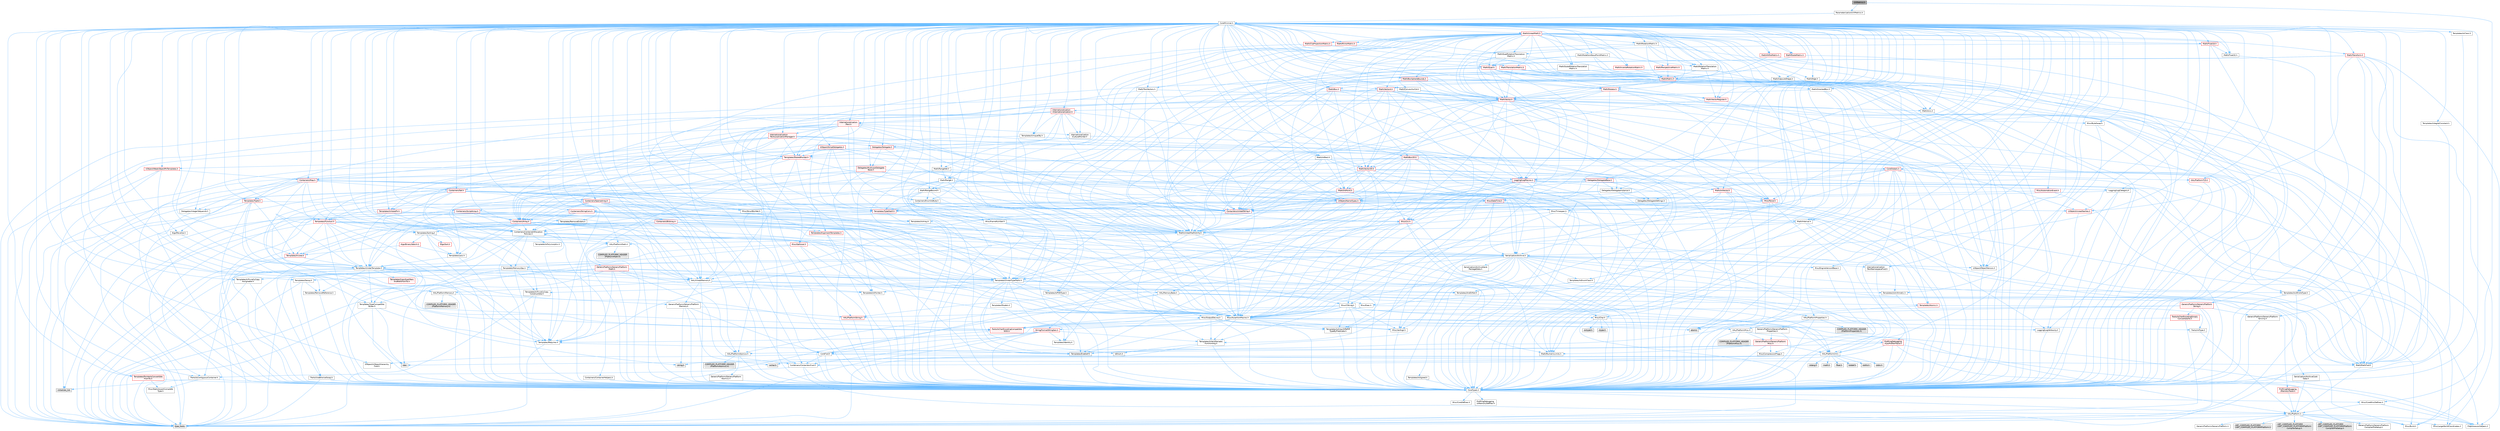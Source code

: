 digraph "UVMetrics.h"
{
 // INTERACTIVE_SVG=YES
 // LATEX_PDF_SIZE
  bgcolor="transparent";
  edge [fontname=Helvetica,fontsize=10,labelfontname=Helvetica,labelfontsize=10];
  node [fontname=Helvetica,fontsize=10,shape=box,height=0.2,width=0.4];
  Node1 [id="Node000001",label="UVMetrics.h",height=0.2,width=0.4,color="gray40", fillcolor="grey60", style="filled", fontcolor="black",tooltip=" "];
  Node1 -> Node2 [id="edge1_Node000001_Node000002",color="steelblue1",style="solid",tooltip=" "];
  Node2 [id="Node000002",label="Misc/CoreMiscDefines.h",height=0.2,width=0.4,color="grey40", fillcolor="white", style="filled",URL="$da/d38/CoreMiscDefines_8h.html",tooltip=" "];
  Node2 -> Node3 [id="edge2_Node000002_Node000003",color="steelblue1",style="solid",tooltip=" "];
  Node3 [id="Node000003",label="HAL/Platform.h",height=0.2,width=0.4,color="grey40", fillcolor="white", style="filled",URL="$d9/dd0/Platform_8h.html",tooltip=" "];
  Node3 -> Node4 [id="edge3_Node000003_Node000004",color="steelblue1",style="solid",tooltip=" "];
  Node4 [id="Node000004",label="Misc/Build.h",height=0.2,width=0.4,color="grey40", fillcolor="white", style="filled",URL="$d3/dbb/Build_8h.html",tooltip=" "];
  Node3 -> Node5 [id="edge4_Node000003_Node000005",color="steelblue1",style="solid",tooltip=" "];
  Node5 [id="Node000005",label="Misc/LargeWorldCoordinates.h",height=0.2,width=0.4,color="grey40", fillcolor="white", style="filled",URL="$d2/dcb/LargeWorldCoordinates_8h.html",tooltip=" "];
  Node3 -> Node6 [id="edge5_Node000003_Node000006",color="steelblue1",style="solid",tooltip=" "];
  Node6 [id="Node000006",label="type_traits",height=0.2,width=0.4,color="grey60", fillcolor="#E0E0E0", style="filled",tooltip=" "];
  Node3 -> Node7 [id="edge6_Node000003_Node000007",color="steelblue1",style="solid",tooltip=" "];
  Node7 [id="Node000007",label="PreprocessorHelpers.h",height=0.2,width=0.4,color="grey40", fillcolor="white", style="filled",URL="$db/ddb/PreprocessorHelpers_8h.html",tooltip=" "];
  Node3 -> Node8 [id="edge7_Node000003_Node000008",color="steelblue1",style="solid",tooltip=" "];
  Node8 [id="Node000008",label="UBT_COMPILED_PLATFORM\l/UBT_COMPILED_PLATFORMPlatform\lCompilerPreSetup.h",height=0.2,width=0.4,color="grey60", fillcolor="#E0E0E0", style="filled",tooltip=" "];
  Node3 -> Node9 [id="edge8_Node000003_Node000009",color="steelblue1",style="solid",tooltip=" "];
  Node9 [id="Node000009",label="GenericPlatform/GenericPlatform\lCompilerPreSetup.h",height=0.2,width=0.4,color="grey40", fillcolor="white", style="filled",URL="$d9/dc8/GenericPlatformCompilerPreSetup_8h.html",tooltip=" "];
  Node3 -> Node10 [id="edge9_Node000003_Node000010",color="steelblue1",style="solid",tooltip=" "];
  Node10 [id="Node000010",label="GenericPlatform/GenericPlatform.h",height=0.2,width=0.4,color="grey40", fillcolor="white", style="filled",URL="$d6/d84/GenericPlatform_8h.html",tooltip=" "];
  Node3 -> Node11 [id="edge10_Node000003_Node000011",color="steelblue1",style="solid",tooltip=" "];
  Node11 [id="Node000011",label="UBT_COMPILED_PLATFORM\l/UBT_COMPILED_PLATFORMPlatform.h",height=0.2,width=0.4,color="grey60", fillcolor="#E0E0E0", style="filled",tooltip=" "];
  Node3 -> Node12 [id="edge11_Node000003_Node000012",color="steelblue1",style="solid",tooltip=" "];
  Node12 [id="Node000012",label="UBT_COMPILED_PLATFORM\l/UBT_COMPILED_PLATFORMPlatform\lCompilerSetup.h",height=0.2,width=0.4,color="grey60", fillcolor="#E0E0E0", style="filled",tooltip=" "];
  Node2 -> Node7 [id="edge12_Node000002_Node000007",color="steelblue1",style="solid",tooltip=" "];
  Node1 -> Node13 [id="edge13_Node000001_Node000013",color="steelblue1",style="solid",tooltip=" "];
  Node13 [id="Node000013",label="Parameterization/UVMetrics.h",height=0.2,width=0.4,color="grey40", fillcolor="white", style="filled",URL="$d0/df0/Runtime_2GeometryProcessing_2Source_2GeometryAlgorithms_2Public_2Parameterization_2UVMetrics_8h.html",tooltip=" "];
  Node13 -> Node14 [id="edge14_Node000013_Node000014",color="steelblue1",style="solid",tooltip=" "];
  Node14 [id="Node000014",label="CoreMinimal.h",height=0.2,width=0.4,color="grey40", fillcolor="white", style="filled",URL="$d7/d67/CoreMinimal_8h.html",tooltip=" "];
  Node14 -> Node15 [id="edge15_Node000014_Node000015",color="steelblue1",style="solid",tooltip=" "];
  Node15 [id="Node000015",label="CoreTypes.h",height=0.2,width=0.4,color="grey40", fillcolor="white", style="filled",URL="$dc/dec/CoreTypes_8h.html",tooltip=" "];
  Node15 -> Node3 [id="edge16_Node000015_Node000003",color="steelblue1",style="solid",tooltip=" "];
  Node15 -> Node16 [id="edge17_Node000015_Node000016",color="steelblue1",style="solid",tooltip=" "];
  Node16 [id="Node000016",label="ProfilingDebugging\l/UMemoryDefines.h",height=0.2,width=0.4,color="grey40", fillcolor="white", style="filled",URL="$d2/da2/UMemoryDefines_8h.html",tooltip=" "];
  Node15 -> Node2 [id="edge18_Node000015_Node000002",color="steelblue1",style="solid",tooltip=" "];
  Node15 -> Node17 [id="edge19_Node000015_Node000017",color="steelblue1",style="solid",tooltip=" "];
  Node17 [id="Node000017",label="Misc/CoreDefines.h",height=0.2,width=0.4,color="grey40", fillcolor="white", style="filled",URL="$d3/dd2/CoreDefines_8h.html",tooltip=" "];
  Node14 -> Node18 [id="edge20_Node000014_Node000018",color="steelblue1",style="solid",tooltip=" "];
  Node18 [id="Node000018",label="CoreFwd.h",height=0.2,width=0.4,color="grey40", fillcolor="white", style="filled",URL="$d1/d1e/CoreFwd_8h.html",tooltip=" "];
  Node18 -> Node15 [id="edge21_Node000018_Node000015",color="steelblue1",style="solid",tooltip=" "];
  Node18 -> Node19 [id="edge22_Node000018_Node000019",color="steelblue1",style="solid",tooltip=" "];
  Node19 [id="Node000019",label="Containers/ContainersFwd.h",height=0.2,width=0.4,color="grey40", fillcolor="white", style="filled",URL="$d4/d0a/ContainersFwd_8h.html",tooltip=" "];
  Node19 -> Node3 [id="edge23_Node000019_Node000003",color="steelblue1",style="solid",tooltip=" "];
  Node19 -> Node15 [id="edge24_Node000019_Node000015",color="steelblue1",style="solid",tooltip=" "];
  Node19 -> Node20 [id="edge25_Node000019_Node000020",color="steelblue1",style="solid",tooltip=" "];
  Node20 [id="Node000020",label="Traits/IsContiguousContainer.h",height=0.2,width=0.4,color="grey40", fillcolor="white", style="filled",URL="$d5/d3c/IsContiguousContainer_8h.html",tooltip=" "];
  Node20 -> Node15 [id="edge26_Node000020_Node000015",color="steelblue1",style="solid",tooltip=" "];
  Node20 -> Node21 [id="edge27_Node000020_Node000021",color="steelblue1",style="solid",tooltip=" "];
  Node21 [id="Node000021",label="Misc/StaticAssertComplete\lType.h",height=0.2,width=0.4,color="grey40", fillcolor="white", style="filled",URL="$d5/d4e/StaticAssertCompleteType_8h.html",tooltip=" "];
  Node20 -> Node22 [id="edge28_Node000020_Node000022",color="steelblue1",style="solid",tooltip=" "];
  Node22 [id="Node000022",label="initializer_list",height=0.2,width=0.4,color="grey60", fillcolor="#E0E0E0", style="filled",tooltip=" "];
  Node18 -> Node23 [id="edge29_Node000018_Node000023",color="steelblue1",style="solid",tooltip=" "];
  Node23 [id="Node000023",label="Math/MathFwd.h",height=0.2,width=0.4,color="grey40", fillcolor="white", style="filled",URL="$d2/d10/MathFwd_8h.html",tooltip=" "];
  Node23 -> Node3 [id="edge30_Node000023_Node000003",color="steelblue1",style="solid",tooltip=" "];
  Node18 -> Node24 [id="edge31_Node000018_Node000024",color="steelblue1",style="solid",tooltip=" "];
  Node24 [id="Node000024",label="UObject/UObjectHierarchy\lFwd.h",height=0.2,width=0.4,color="grey40", fillcolor="white", style="filled",URL="$d3/d13/UObjectHierarchyFwd_8h.html",tooltip=" "];
  Node14 -> Node24 [id="edge32_Node000014_Node000024",color="steelblue1",style="solid",tooltip=" "];
  Node14 -> Node19 [id="edge33_Node000014_Node000019",color="steelblue1",style="solid",tooltip=" "];
  Node14 -> Node25 [id="edge34_Node000014_Node000025",color="steelblue1",style="solid",tooltip=" "];
  Node25 [id="Node000025",label="Misc/VarArgs.h",height=0.2,width=0.4,color="grey40", fillcolor="white", style="filled",URL="$d5/d6f/VarArgs_8h.html",tooltip=" "];
  Node25 -> Node15 [id="edge35_Node000025_Node000015",color="steelblue1",style="solid",tooltip=" "];
  Node14 -> Node26 [id="edge36_Node000014_Node000026",color="steelblue1",style="solid",tooltip=" "];
  Node26 [id="Node000026",label="Logging/LogVerbosity.h",height=0.2,width=0.4,color="grey40", fillcolor="white", style="filled",URL="$d2/d8f/LogVerbosity_8h.html",tooltip=" "];
  Node26 -> Node15 [id="edge37_Node000026_Node000015",color="steelblue1",style="solid",tooltip=" "];
  Node14 -> Node27 [id="edge38_Node000014_Node000027",color="steelblue1",style="solid",tooltip=" "];
  Node27 [id="Node000027",label="Misc/OutputDevice.h",height=0.2,width=0.4,color="grey40", fillcolor="white", style="filled",URL="$d7/d32/OutputDevice_8h.html",tooltip=" "];
  Node27 -> Node18 [id="edge39_Node000027_Node000018",color="steelblue1",style="solid",tooltip=" "];
  Node27 -> Node15 [id="edge40_Node000027_Node000015",color="steelblue1",style="solid",tooltip=" "];
  Node27 -> Node26 [id="edge41_Node000027_Node000026",color="steelblue1",style="solid",tooltip=" "];
  Node27 -> Node25 [id="edge42_Node000027_Node000025",color="steelblue1",style="solid",tooltip=" "];
  Node27 -> Node28 [id="edge43_Node000027_Node000028",color="steelblue1",style="solid",tooltip=" "];
  Node28 [id="Node000028",label="Templates/IsArrayOrRefOf\lTypeByPredicate.h",height=0.2,width=0.4,color="grey40", fillcolor="white", style="filled",URL="$d6/da1/IsArrayOrRefOfTypeByPredicate_8h.html",tooltip=" "];
  Node28 -> Node15 [id="edge44_Node000028_Node000015",color="steelblue1",style="solid",tooltip=" "];
  Node27 -> Node29 [id="edge45_Node000027_Node000029",color="steelblue1",style="solid",tooltip=" "];
  Node29 [id="Node000029",label="Templates/IsValidVariadic\lFunctionArg.h",height=0.2,width=0.4,color="grey40", fillcolor="white", style="filled",URL="$d0/dc8/IsValidVariadicFunctionArg_8h.html",tooltip=" "];
  Node29 -> Node15 [id="edge46_Node000029_Node000015",color="steelblue1",style="solid",tooltip=" "];
  Node29 -> Node30 [id="edge47_Node000029_Node000030",color="steelblue1",style="solid",tooltip=" "];
  Node30 [id="Node000030",label="IsEnum.h",height=0.2,width=0.4,color="grey40", fillcolor="white", style="filled",URL="$d4/de5/IsEnum_8h.html",tooltip=" "];
  Node29 -> Node6 [id="edge48_Node000029_Node000006",color="steelblue1",style="solid",tooltip=" "];
  Node27 -> Node31 [id="edge49_Node000027_Node000031",color="steelblue1",style="solid",tooltip=" "];
  Node31 [id="Node000031",label="Traits/IsCharEncodingCompatible\lWith.h",height=0.2,width=0.4,color="red", fillcolor="#FFF0F0", style="filled",URL="$df/dd1/IsCharEncodingCompatibleWith_8h.html",tooltip=" "];
  Node31 -> Node6 [id="edge50_Node000031_Node000006",color="steelblue1",style="solid",tooltip=" "];
  Node14 -> Node33 [id="edge51_Node000014_Node000033",color="steelblue1",style="solid",tooltip=" "];
  Node33 [id="Node000033",label="HAL/PlatformCrt.h",height=0.2,width=0.4,color="grey40", fillcolor="white", style="filled",URL="$d8/d75/PlatformCrt_8h.html",tooltip=" "];
  Node33 -> Node34 [id="edge52_Node000033_Node000034",color="steelblue1",style="solid",tooltip=" "];
  Node34 [id="Node000034",label="new",height=0.2,width=0.4,color="grey60", fillcolor="#E0E0E0", style="filled",tooltip=" "];
  Node33 -> Node35 [id="edge53_Node000033_Node000035",color="steelblue1",style="solid",tooltip=" "];
  Node35 [id="Node000035",label="wchar.h",height=0.2,width=0.4,color="grey60", fillcolor="#E0E0E0", style="filled",tooltip=" "];
  Node33 -> Node36 [id="edge54_Node000033_Node000036",color="steelblue1",style="solid",tooltip=" "];
  Node36 [id="Node000036",label="stddef.h",height=0.2,width=0.4,color="grey60", fillcolor="#E0E0E0", style="filled",tooltip=" "];
  Node33 -> Node37 [id="edge55_Node000033_Node000037",color="steelblue1",style="solid",tooltip=" "];
  Node37 [id="Node000037",label="stdlib.h",height=0.2,width=0.4,color="grey60", fillcolor="#E0E0E0", style="filled",tooltip=" "];
  Node33 -> Node38 [id="edge56_Node000033_Node000038",color="steelblue1",style="solid",tooltip=" "];
  Node38 [id="Node000038",label="stdio.h",height=0.2,width=0.4,color="grey60", fillcolor="#E0E0E0", style="filled",tooltip=" "];
  Node33 -> Node39 [id="edge57_Node000033_Node000039",color="steelblue1",style="solid",tooltip=" "];
  Node39 [id="Node000039",label="stdarg.h",height=0.2,width=0.4,color="grey60", fillcolor="#E0E0E0", style="filled",tooltip=" "];
  Node33 -> Node40 [id="edge58_Node000033_Node000040",color="steelblue1",style="solid",tooltip=" "];
  Node40 [id="Node000040",label="math.h",height=0.2,width=0.4,color="grey60", fillcolor="#E0E0E0", style="filled",tooltip=" "];
  Node33 -> Node41 [id="edge59_Node000033_Node000041",color="steelblue1",style="solid",tooltip=" "];
  Node41 [id="Node000041",label="float.h",height=0.2,width=0.4,color="grey60", fillcolor="#E0E0E0", style="filled",tooltip=" "];
  Node33 -> Node42 [id="edge60_Node000033_Node000042",color="steelblue1",style="solid",tooltip=" "];
  Node42 [id="Node000042",label="string.h",height=0.2,width=0.4,color="grey60", fillcolor="#E0E0E0", style="filled",tooltip=" "];
  Node14 -> Node43 [id="edge61_Node000014_Node000043",color="steelblue1",style="solid",tooltip=" "];
  Node43 [id="Node000043",label="HAL/PlatformMisc.h",height=0.2,width=0.4,color="grey40", fillcolor="white", style="filled",URL="$d0/df5/PlatformMisc_8h.html",tooltip=" "];
  Node43 -> Node15 [id="edge62_Node000043_Node000015",color="steelblue1",style="solid",tooltip=" "];
  Node43 -> Node44 [id="edge63_Node000043_Node000044",color="steelblue1",style="solid",tooltip=" "];
  Node44 [id="Node000044",label="GenericPlatform/GenericPlatform\lMisc.h",height=0.2,width=0.4,color="red", fillcolor="#FFF0F0", style="filled",URL="$db/d9a/GenericPlatformMisc_8h.html",tooltip=" "];
  Node44 -> Node18 [id="edge64_Node000044_Node000018",color="steelblue1",style="solid",tooltip=" "];
  Node44 -> Node15 [id="edge65_Node000044_Node000015",color="steelblue1",style="solid",tooltip=" "];
  Node44 -> Node33 [id="edge66_Node000044_Node000033",color="steelblue1",style="solid",tooltip=" "];
  Node44 -> Node48 [id="edge67_Node000044_Node000048",color="steelblue1",style="solid",tooltip=" "];
  Node48 [id="Node000048",label="Math/NumericLimits.h",height=0.2,width=0.4,color="grey40", fillcolor="white", style="filled",URL="$df/d1b/NumericLimits_8h.html",tooltip=" "];
  Node48 -> Node15 [id="edge68_Node000048_Node000015",color="steelblue1",style="solid",tooltip=" "];
  Node44 -> Node49 [id="edge69_Node000044_Node000049",color="steelblue1",style="solid",tooltip=" "];
  Node49 [id="Node000049",label="Misc/CompressionFlags.h",height=0.2,width=0.4,color="grey40", fillcolor="white", style="filled",URL="$d9/d76/CompressionFlags_8h.html",tooltip=" "];
  Node43 -> Node53 [id="edge70_Node000043_Node000053",color="steelblue1",style="solid",tooltip=" "];
  Node53 [id="Node000053",label="COMPILED_PLATFORM_HEADER\l(PlatformMisc.h)",height=0.2,width=0.4,color="grey60", fillcolor="#E0E0E0", style="filled",tooltip=" "];
  Node43 -> Node54 [id="edge71_Node000043_Node000054",color="steelblue1",style="solid",tooltip=" "];
  Node54 [id="Node000054",label="ProfilingDebugging\l/CpuProfilerTrace.h",height=0.2,width=0.4,color="red", fillcolor="#FFF0F0", style="filled",URL="$da/dcb/CpuProfilerTrace_8h.html",tooltip=" "];
  Node54 -> Node15 [id="edge72_Node000054_Node000015",color="steelblue1",style="solid",tooltip=" "];
  Node54 -> Node19 [id="edge73_Node000054_Node000019",color="steelblue1",style="solid",tooltip=" "];
  Node54 -> Node55 [id="edge74_Node000054_Node000055",color="steelblue1",style="solid",tooltip=" "];
  Node55 [id="Node000055",label="HAL/PlatformAtomics.h",height=0.2,width=0.4,color="grey40", fillcolor="white", style="filled",URL="$d3/d36/PlatformAtomics_8h.html",tooltip=" "];
  Node55 -> Node15 [id="edge75_Node000055_Node000015",color="steelblue1",style="solid",tooltip=" "];
  Node55 -> Node56 [id="edge76_Node000055_Node000056",color="steelblue1",style="solid",tooltip=" "];
  Node56 [id="Node000056",label="GenericPlatform/GenericPlatform\lAtomics.h",height=0.2,width=0.4,color="grey40", fillcolor="white", style="filled",URL="$da/d72/GenericPlatformAtomics_8h.html",tooltip=" "];
  Node56 -> Node15 [id="edge77_Node000056_Node000015",color="steelblue1",style="solid",tooltip=" "];
  Node55 -> Node57 [id="edge78_Node000055_Node000057",color="steelblue1",style="solid",tooltip=" "];
  Node57 [id="Node000057",label="COMPILED_PLATFORM_HEADER\l(PlatformAtomics.h)",height=0.2,width=0.4,color="grey60", fillcolor="#E0E0E0", style="filled",tooltip=" "];
  Node54 -> Node7 [id="edge79_Node000054_Node000007",color="steelblue1",style="solid",tooltip=" "];
  Node54 -> Node4 [id="edge80_Node000054_Node000004",color="steelblue1",style="solid",tooltip=" "];
  Node14 -> Node62 [id="edge81_Node000014_Node000062",color="steelblue1",style="solid",tooltip=" "];
  Node62 [id="Node000062",label="Misc/AssertionMacros.h",height=0.2,width=0.4,color="grey40", fillcolor="white", style="filled",URL="$d0/dfa/AssertionMacros_8h.html",tooltip=" "];
  Node62 -> Node15 [id="edge82_Node000062_Node000015",color="steelblue1",style="solid",tooltip=" "];
  Node62 -> Node3 [id="edge83_Node000062_Node000003",color="steelblue1",style="solid",tooltip=" "];
  Node62 -> Node43 [id="edge84_Node000062_Node000043",color="steelblue1",style="solid",tooltip=" "];
  Node62 -> Node7 [id="edge85_Node000062_Node000007",color="steelblue1",style="solid",tooltip=" "];
  Node62 -> Node63 [id="edge86_Node000062_Node000063",color="steelblue1",style="solid",tooltip=" "];
  Node63 [id="Node000063",label="Templates/EnableIf.h",height=0.2,width=0.4,color="grey40", fillcolor="white", style="filled",URL="$d7/d60/EnableIf_8h.html",tooltip=" "];
  Node63 -> Node15 [id="edge87_Node000063_Node000015",color="steelblue1",style="solid",tooltip=" "];
  Node62 -> Node28 [id="edge88_Node000062_Node000028",color="steelblue1",style="solid",tooltip=" "];
  Node62 -> Node29 [id="edge89_Node000062_Node000029",color="steelblue1",style="solid",tooltip=" "];
  Node62 -> Node31 [id="edge90_Node000062_Node000031",color="steelblue1",style="solid",tooltip=" "];
  Node62 -> Node25 [id="edge91_Node000062_Node000025",color="steelblue1",style="solid",tooltip=" "];
  Node62 -> Node64 [id="edge92_Node000062_Node000064",color="steelblue1",style="solid",tooltip=" "];
  Node64 [id="Node000064",label="String/FormatStringSan.h",height=0.2,width=0.4,color="red", fillcolor="#FFF0F0", style="filled",URL="$d3/d8b/FormatStringSan_8h.html",tooltip=" "];
  Node64 -> Node6 [id="edge93_Node000064_Node000006",color="steelblue1",style="solid",tooltip=" "];
  Node64 -> Node15 [id="edge94_Node000064_Node000015",color="steelblue1",style="solid",tooltip=" "];
  Node64 -> Node65 [id="edge95_Node000064_Node000065",color="steelblue1",style="solid",tooltip=" "];
  Node65 [id="Node000065",label="Templates/Requires.h",height=0.2,width=0.4,color="grey40", fillcolor="white", style="filled",URL="$dc/d96/Requires_8h.html",tooltip=" "];
  Node65 -> Node63 [id="edge96_Node000065_Node000063",color="steelblue1",style="solid",tooltip=" "];
  Node65 -> Node6 [id="edge97_Node000065_Node000006",color="steelblue1",style="solid",tooltip=" "];
  Node64 -> Node66 [id="edge98_Node000064_Node000066",color="steelblue1",style="solid",tooltip=" "];
  Node66 [id="Node000066",label="Templates/Identity.h",height=0.2,width=0.4,color="grey40", fillcolor="white", style="filled",URL="$d0/dd5/Identity_8h.html",tooltip=" "];
  Node64 -> Node29 [id="edge99_Node000064_Node000029",color="steelblue1",style="solid",tooltip=" "];
  Node64 -> Node19 [id="edge100_Node000064_Node000019",color="steelblue1",style="solid",tooltip=" "];
  Node62 -> Node70 [id="edge101_Node000062_Node000070",color="steelblue1",style="solid",tooltip=" "];
  Node70 [id="Node000070",label="atomic",height=0.2,width=0.4,color="grey60", fillcolor="#E0E0E0", style="filled",tooltip=" "];
  Node14 -> Node71 [id="edge102_Node000014_Node000071",color="steelblue1",style="solid",tooltip=" "];
  Node71 [id="Node000071",label="Templates/IsPointer.h",height=0.2,width=0.4,color="grey40", fillcolor="white", style="filled",URL="$d7/d05/IsPointer_8h.html",tooltip=" "];
  Node71 -> Node15 [id="edge103_Node000071_Node000015",color="steelblue1",style="solid",tooltip=" "];
  Node14 -> Node72 [id="edge104_Node000014_Node000072",color="steelblue1",style="solid",tooltip=" "];
  Node72 [id="Node000072",label="HAL/PlatformMemory.h",height=0.2,width=0.4,color="grey40", fillcolor="white", style="filled",URL="$de/d68/PlatformMemory_8h.html",tooltip=" "];
  Node72 -> Node15 [id="edge105_Node000072_Node000015",color="steelblue1",style="solid",tooltip=" "];
  Node72 -> Node73 [id="edge106_Node000072_Node000073",color="steelblue1",style="solid",tooltip=" "];
  Node73 [id="Node000073",label="GenericPlatform/GenericPlatform\lMemory.h",height=0.2,width=0.4,color="grey40", fillcolor="white", style="filled",URL="$dd/d22/GenericPlatformMemory_8h.html",tooltip=" "];
  Node73 -> Node18 [id="edge107_Node000073_Node000018",color="steelblue1",style="solid",tooltip=" "];
  Node73 -> Node15 [id="edge108_Node000073_Node000015",color="steelblue1",style="solid",tooltip=" "];
  Node73 -> Node74 [id="edge109_Node000073_Node000074",color="steelblue1",style="solid",tooltip=" "];
  Node74 [id="Node000074",label="HAL/PlatformString.h",height=0.2,width=0.4,color="red", fillcolor="#FFF0F0", style="filled",URL="$db/db5/PlatformString_8h.html",tooltip=" "];
  Node74 -> Node15 [id="edge110_Node000074_Node000015",color="steelblue1",style="solid",tooltip=" "];
  Node73 -> Node42 [id="edge111_Node000073_Node000042",color="steelblue1",style="solid",tooltip=" "];
  Node73 -> Node35 [id="edge112_Node000073_Node000035",color="steelblue1",style="solid",tooltip=" "];
  Node72 -> Node76 [id="edge113_Node000072_Node000076",color="steelblue1",style="solid",tooltip=" "];
  Node76 [id="Node000076",label="COMPILED_PLATFORM_HEADER\l(PlatformMemory.h)",height=0.2,width=0.4,color="grey60", fillcolor="#E0E0E0", style="filled",tooltip=" "];
  Node14 -> Node55 [id="edge114_Node000014_Node000055",color="steelblue1",style="solid",tooltip=" "];
  Node14 -> Node77 [id="edge115_Node000014_Node000077",color="steelblue1",style="solid",tooltip=" "];
  Node77 [id="Node000077",label="Misc/Exec.h",height=0.2,width=0.4,color="grey40", fillcolor="white", style="filled",URL="$de/ddb/Exec_8h.html",tooltip=" "];
  Node77 -> Node15 [id="edge116_Node000077_Node000015",color="steelblue1",style="solid",tooltip=" "];
  Node77 -> Node62 [id="edge117_Node000077_Node000062",color="steelblue1",style="solid",tooltip=" "];
  Node14 -> Node78 [id="edge118_Node000014_Node000078",color="steelblue1",style="solid",tooltip=" "];
  Node78 [id="Node000078",label="HAL/MemoryBase.h",height=0.2,width=0.4,color="grey40", fillcolor="white", style="filled",URL="$d6/d9f/MemoryBase_8h.html",tooltip=" "];
  Node78 -> Node15 [id="edge119_Node000078_Node000015",color="steelblue1",style="solid",tooltip=" "];
  Node78 -> Node55 [id="edge120_Node000078_Node000055",color="steelblue1",style="solid",tooltip=" "];
  Node78 -> Node33 [id="edge121_Node000078_Node000033",color="steelblue1",style="solid",tooltip=" "];
  Node78 -> Node77 [id="edge122_Node000078_Node000077",color="steelblue1",style="solid",tooltip=" "];
  Node78 -> Node27 [id="edge123_Node000078_Node000027",color="steelblue1",style="solid",tooltip=" "];
  Node78 -> Node79 [id="edge124_Node000078_Node000079",color="steelblue1",style="solid",tooltip=" "];
  Node79 [id="Node000079",label="Templates/Atomic.h",height=0.2,width=0.4,color="red", fillcolor="#FFF0F0", style="filled",URL="$d3/d91/Atomic_8h.html",tooltip=" "];
  Node79 -> Node87 [id="edge125_Node000079_Node000087",color="steelblue1",style="solid",tooltip=" "];
  Node87 [id="Node000087",label="Traits/IntType.h",height=0.2,width=0.4,color="grey40", fillcolor="white", style="filled",URL="$d7/deb/IntType_8h.html",tooltip=" "];
  Node87 -> Node3 [id="edge126_Node000087_Node000003",color="steelblue1",style="solid",tooltip=" "];
  Node79 -> Node70 [id="edge127_Node000079_Node000070",color="steelblue1",style="solid",tooltip=" "];
  Node14 -> Node88 [id="edge128_Node000014_Node000088",color="steelblue1",style="solid",tooltip=" "];
  Node88 [id="Node000088",label="HAL/UnrealMemory.h",height=0.2,width=0.4,color="grey40", fillcolor="white", style="filled",URL="$d9/d96/UnrealMemory_8h.html",tooltip=" "];
  Node88 -> Node15 [id="edge129_Node000088_Node000015",color="steelblue1",style="solid",tooltip=" "];
  Node88 -> Node73 [id="edge130_Node000088_Node000073",color="steelblue1",style="solid",tooltip=" "];
  Node88 -> Node78 [id="edge131_Node000088_Node000078",color="steelblue1",style="solid",tooltip=" "];
  Node88 -> Node72 [id="edge132_Node000088_Node000072",color="steelblue1",style="solid",tooltip=" "];
  Node88 -> Node89 [id="edge133_Node000088_Node000089",color="steelblue1",style="solid",tooltip=" "];
  Node89 [id="Node000089",label="ProfilingDebugging\l/MemoryTrace.h",height=0.2,width=0.4,color="red", fillcolor="#FFF0F0", style="filled",URL="$da/dd7/MemoryTrace_8h.html",tooltip=" "];
  Node89 -> Node3 [id="edge134_Node000089_Node000003",color="steelblue1",style="solid",tooltip=" "];
  Node88 -> Node71 [id="edge135_Node000088_Node000071",color="steelblue1",style="solid",tooltip=" "];
  Node14 -> Node90 [id="edge136_Node000014_Node000090",color="steelblue1",style="solid",tooltip=" "];
  Node90 [id="Node000090",label="Templates/IsArithmetic.h",height=0.2,width=0.4,color="grey40", fillcolor="white", style="filled",URL="$d2/d5d/IsArithmetic_8h.html",tooltip=" "];
  Node90 -> Node15 [id="edge137_Node000090_Node000015",color="steelblue1",style="solid",tooltip=" "];
  Node14 -> Node84 [id="edge138_Node000014_Node000084",color="steelblue1",style="solid",tooltip=" "];
  Node84 [id="Node000084",label="Templates/AndOrNot.h",height=0.2,width=0.4,color="grey40", fillcolor="white", style="filled",URL="$db/d0a/AndOrNot_8h.html",tooltip=" "];
  Node84 -> Node15 [id="edge139_Node000084_Node000015",color="steelblue1",style="solid",tooltip=" "];
  Node14 -> Node91 [id="edge140_Node000014_Node000091",color="steelblue1",style="solid",tooltip=" "];
  Node91 [id="Node000091",label="Templates/IsPODType.h",height=0.2,width=0.4,color="grey40", fillcolor="white", style="filled",URL="$d7/db1/IsPODType_8h.html",tooltip=" "];
  Node91 -> Node15 [id="edge141_Node000091_Node000015",color="steelblue1",style="solid",tooltip=" "];
  Node14 -> Node92 [id="edge142_Node000014_Node000092",color="steelblue1",style="solid",tooltip=" "];
  Node92 [id="Node000092",label="Templates/IsUECoreType.h",height=0.2,width=0.4,color="grey40", fillcolor="white", style="filled",URL="$d1/db8/IsUECoreType_8h.html",tooltip=" "];
  Node92 -> Node15 [id="edge143_Node000092_Node000015",color="steelblue1",style="solid",tooltip=" "];
  Node92 -> Node6 [id="edge144_Node000092_Node000006",color="steelblue1",style="solid",tooltip=" "];
  Node14 -> Node85 [id="edge145_Node000014_Node000085",color="steelblue1",style="solid",tooltip=" "];
  Node85 [id="Node000085",label="Templates/IsTriviallyCopy\lConstructible.h",height=0.2,width=0.4,color="grey40", fillcolor="white", style="filled",URL="$d3/d78/IsTriviallyCopyConstructible_8h.html",tooltip=" "];
  Node85 -> Node15 [id="edge146_Node000085_Node000015",color="steelblue1",style="solid",tooltip=" "];
  Node85 -> Node6 [id="edge147_Node000085_Node000006",color="steelblue1",style="solid",tooltip=" "];
  Node14 -> Node93 [id="edge148_Node000014_Node000093",color="steelblue1",style="solid",tooltip=" "];
  Node93 [id="Node000093",label="Templates/UnrealTypeTraits.h",height=0.2,width=0.4,color="grey40", fillcolor="white", style="filled",URL="$d2/d2d/UnrealTypeTraits_8h.html",tooltip=" "];
  Node93 -> Node15 [id="edge149_Node000093_Node000015",color="steelblue1",style="solid",tooltip=" "];
  Node93 -> Node71 [id="edge150_Node000093_Node000071",color="steelblue1",style="solid",tooltip=" "];
  Node93 -> Node62 [id="edge151_Node000093_Node000062",color="steelblue1",style="solid",tooltip=" "];
  Node93 -> Node84 [id="edge152_Node000093_Node000084",color="steelblue1",style="solid",tooltip=" "];
  Node93 -> Node63 [id="edge153_Node000093_Node000063",color="steelblue1",style="solid",tooltip=" "];
  Node93 -> Node90 [id="edge154_Node000093_Node000090",color="steelblue1",style="solid",tooltip=" "];
  Node93 -> Node30 [id="edge155_Node000093_Node000030",color="steelblue1",style="solid",tooltip=" "];
  Node93 -> Node94 [id="edge156_Node000093_Node000094",color="steelblue1",style="solid",tooltip=" "];
  Node94 [id="Node000094",label="Templates/Models.h",height=0.2,width=0.4,color="grey40", fillcolor="white", style="filled",URL="$d3/d0c/Models_8h.html",tooltip=" "];
  Node94 -> Node66 [id="edge157_Node000094_Node000066",color="steelblue1",style="solid",tooltip=" "];
  Node93 -> Node91 [id="edge158_Node000093_Node000091",color="steelblue1",style="solid",tooltip=" "];
  Node93 -> Node92 [id="edge159_Node000093_Node000092",color="steelblue1",style="solid",tooltip=" "];
  Node93 -> Node85 [id="edge160_Node000093_Node000085",color="steelblue1",style="solid",tooltip=" "];
  Node14 -> Node63 [id="edge161_Node000014_Node000063",color="steelblue1",style="solid",tooltip=" "];
  Node14 -> Node95 [id="edge162_Node000014_Node000095",color="steelblue1",style="solid",tooltip=" "];
  Node95 [id="Node000095",label="Templates/RemoveReference.h",height=0.2,width=0.4,color="grey40", fillcolor="white", style="filled",URL="$da/dbe/RemoveReference_8h.html",tooltip=" "];
  Node95 -> Node15 [id="edge163_Node000095_Node000015",color="steelblue1",style="solid",tooltip=" "];
  Node14 -> Node96 [id="edge164_Node000014_Node000096",color="steelblue1",style="solid",tooltip=" "];
  Node96 [id="Node000096",label="Templates/IntegralConstant.h",height=0.2,width=0.4,color="grey40", fillcolor="white", style="filled",URL="$db/d1b/IntegralConstant_8h.html",tooltip=" "];
  Node96 -> Node15 [id="edge165_Node000096_Node000015",color="steelblue1",style="solid",tooltip=" "];
  Node14 -> Node97 [id="edge166_Node000014_Node000097",color="steelblue1",style="solid",tooltip=" "];
  Node97 [id="Node000097",label="Templates/IsClass.h",height=0.2,width=0.4,color="grey40", fillcolor="white", style="filled",URL="$db/dcb/IsClass_8h.html",tooltip=" "];
  Node97 -> Node15 [id="edge167_Node000097_Node000015",color="steelblue1",style="solid",tooltip=" "];
  Node14 -> Node98 [id="edge168_Node000014_Node000098",color="steelblue1",style="solid",tooltip=" "];
  Node98 [id="Node000098",label="Templates/TypeCompatible\lBytes.h",height=0.2,width=0.4,color="grey40", fillcolor="white", style="filled",URL="$df/d0a/TypeCompatibleBytes_8h.html",tooltip=" "];
  Node98 -> Node15 [id="edge169_Node000098_Node000015",color="steelblue1",style="solid",tooltip=" "];
  Node98 -> Node42 [id="edge170_Node000098_Node000042",color="steelblue1",style="solid",tooltip=" "];
  Node98 -> Node34 [id="edge171_Node000098_Node000034",color="steelblue1",style="solid",tooltip=" "];
  Node98 -> Node6 [id="edge172_Node000098_Node000006",color="steelblue1",style="solid",tooltip=" "];
  Node14 -> Node20 [id="edge173_Node000014_Node000020",color="steelblue1",style="solid",tooltip=" "];
  Node14 -> Node99 [id="edge174_Node000014_Node000099",color="steelblue1",style="solid",tooltip=" "];
  Node99 [id="Node000099",label="Templates/UnrealTemplate.h",height=0.2,width=0.4,color="grey40", fillcolor="white", style="filled",URL="$d4/d24/UnrealTemplate_8h.html",tooltip=" "];
  Node99 -> Node15 [id="edge175_Node000099_Node000015",color="steelblue1",style="solid",tooltip=" "];
  Node99 -> Node71 [id="edge176_Node000099_Node000071",color="steelblue1",style="solid",tooltip=" "];
  Node99 -> Node88 [id="edge177_Node000099_Node000088",color="steelblue1",style="solid",tooltip=" "];
  Node99 -> Node100 [id="edge178_Node000099_Node000100",color="steelblue1",style="solid",tooltip=" "];
  Node100 [id="Node000100",label="Templates/CopyQualifiers\lAndRefsFromTo.h",height=0.2,width=0.4,color="red", fillcolor="#FFF0F0", style="filled",URL="$d3/db3/CopyQualifiersAndRefsFromTo_8h.html",tooltip=" "];
  Node99 -> Node93 [id="edge179_Node000099_Node000093",color="steelblue1",style="solid",tooltip=" "];
  Node99 -> Node95 [id="edge180_Node000099_Node000095",color="steelblue1",style="solid",tooltip=" "];
  Node99 -> Node65 [id="edge181_Node000099_Node000065",color="steelblue1",style="solid",tooltip=" "];
  Node99 -> Node98 [id="edge182_Node000099_Node000098",color="steelblue1",style="solid",tooltip=" "];
  Node99 -> Node66 [id="edge183_Node000099_Node000066",color="steelblue1",style="solid",tooltip=" "];
  Node99 -> Node20 [id="edge184_Node000099_Node000020",color="steelblue1",style="solid",tooltip=" "];
  Node99 -> Node102 [id="edge185_Node000099_Node000102",color="steelblue1",style="solid",tooltip=" "];
  Node102 [id="Node000102",label="Traits/UseBitwiseSwap.h",height=0.2,width=0.4,color="grey40", fillcolor="white", style="filled",URL="$db/df3/UseBitwiseSwap_8h.html",tooltip=" "];
  Node102 -> Node15 [id="edge186_Node000102_Node000015",color="steelblue1",style="solid",tooltip=" "];
  Node102 -> Node6 [id="edge187_Node000102_Node000006",color="steelblue1",style="solid",tooltip=" "];
  Node99 -> Node6 [id="edge188_Node000099_Node000006",color="steelblue1",style="solid",tooltip=" "];
  Node14 -> Node48 [id="edge189_Node000014_Node000048",color="steelblue1",style="solid",tooltip=" "];
  Node14 -> Node103 [id="edge190_Node000014_Node000103",color="steelblue1",style="solid",tooltip=" "];
  Node103 [id="Node000103",label="HAL/PlatformMath.h",height=0.2,width=0.4,color="grey40", fillcolor="white", style="filled",URL="$dc/d53/PlatformMath_8h.html",tooltip=" "];
  Node103 -> Node15 [id="edge191_Node000103_Node000015",color="steelblue1",style="solid",tooltip=" "];
  Node103 -> Node104 [id="edge192_Node000103_Node000104",color="steelblue1",style="solid",tooltip=" "];
  Node104 [id="Node000104",label="GenericPlatform/GenericPlatform\lMath.h",height=0.2,width=0.4,color="red", fillcolor="#FFF0F0", style="filled",URL="$d5/d79/GenericPlatformMath_8h.html",tooltip=" "];
  Node104 -> Node15 [id="edge193_Node000104_Node000015",color="steelblue1",style="solid",tooltip=" "];
  Node104 -> Node19 [id="edge194_Node000104_Node000019",color="steelblue1",style="solid",tooltip=" "];
  Node104 -> Node33 [id="edge195_Node000104_Node000033",color="steelblue1",style="solid",tooltip=" "];
  Node104 -> Node84 [id="edge196_Node000104_Node000084",color="steelblue1",style="solid",tooltip=" "];
  Node104 -> Node105 [id="edge197_Node000104_Node000105",color="steelblue1",style="solid",tooltip=" "];
  Node105 [id="Node000105",label="Templates/Decay.h",height=0.2,width=0.4,color="grey40", fillcolor="white", style="filled",URL="$dd/d0f/Decay_8h.html",tooltip=" "];
  Node105 -> Node15 [id="edge198_Node000105_Node000015",color="steelblue1",style="solid",tooltip=" "];
  Node105 -> Node95 [id="edge199_Node000105_Node000095",color="steelblue1",style="solid",tooltip=" "];
  Node105 -> Node6 [id="edge200_Node000105_Node000006",color="steelblue1",style="solid",tooltip=" "];
  Node104 -> Node93 [id="edge201_Node000104_Node000093",color="steelblue1",style="solid",tooltip=" "];
  Node104 -> Node65 [id="edge202_Node000104_Node000065",color="steelblue1",style="solid",tooltip=" "];
  Node104 -> Node98 [id="edge203_Node000104_Node000098",color="steelblue1",style="solid",tooltip=" "];
  Node104 -> Node6 [id="edge204_Node000104_Node000006",color="steelblue1",style="solid",tooltip=" "];
  Node103 -> Node110 [id="edge205_Node000103_Node000110",color="steelblue1",style="solid",tooltip=" "];
  Node110 [id="Node000110",label="COMPILED_PLATFORM_HEADER\l(PlatformMath.h)",height=0.2,width=0.4,color="grey60", fillcolor="#E0E0E0", style="filled",tooltip=" "];
  Node14 -> Node86 [id="edge206_Node000014_Node000086",color="steelblue1",style="solid",tooltip=" "];
  Node86 [id="Node000086",label="Templates/IsTriviallyCopy\lAssignable.h",height=0.2,width=0.4,color="grey40", fillcolor="white", style="filled",URL="$d2/df2/IsTriviallyCopyAssignable_8h.html",tooltip=" "];
  Node86 -> Node15 [id="edge207_Node000086_Node000015",color="steelblue1",style="solid",tooltip=" "];
  Node86 -> Node6 [id="edge208_Node000086_Node000006",color="steelblue1",style="solid",tooltip=" "];
  Node14 -> Node111 [id="edge209_Node000014_Node000111",color="steelblue1",style="solid",tooltip=" "];
  Node111 [id="Node000111",label="Templates/MemoryOps.h",height=0.2,width=0.4,color="grey40", fillcolor="white", style="filled",URL="$db/dea/MemoryOps_8h.html",tooltip=" "];
  Node111 -> Node15 [id="edge210_Node000111_Node000015",color="steelblue1",style="solid",tooltip=" "];
  Node111 -> Node88 [id="edge211_Node000111_Node000088",color="steelblue1",style="solid",tooltip=" "];
  Node111 -> Node86 [id="edge212_Node000111_Node000086",color="steelblue1",style="solid",tooltip=" "];
  Node111 -> Node85 [id="edge213_Node000111_Node000085",color="steelblue1",style="solid",tooltip=" "];
  Node111 -> Node65 [id="edge214_Node000111_Node000065",color="steelblue1",style="solid",tooltip=" "];
  Node111 -> Node93 [id="edge215_Node000111_Node000093",color="steelblue1",style="solid",tooltip=" "];
  Node111 -> Node102 [id="edge216_Node000111_Node000102",color="steelblue1",style="solid",tooltip=" "];
  Node111 -> Node34 [id="edge217_Node000111_Node000034",color="steelblue1",style="solid",tooltip=" "];
  Node111 -> Node6 [id="edge218_Node000111_Node000006",color="steelblue1",style="solid",tooltip=" "];
  Node14 -> Node112 [id="edge219_Node000014_Node000112",color="steelblue1",style="solid",tooltip=" "];
  Node112 [id="Node000112",label="Containers/ContainerAllocation\lPolicies.h",height=0.2,width=0.4,color="grey40", fillcolor="white", style="filled",URL="$d7/dff/ContainerAllocationPolicies_8h.html",tooltip=" "];
  Node112 -> Node15 [id="edge220_Node000112_Node000015",color="steelblue1",style="solid",tooltip=" "];
  Node112 -> Node113 [id="edge221_Node000112_Node000113",color="steelblue1",style="solid",tooltip=" "];
  Node113 [id="Node000113",label="Containers/ContainerHelpers.h",height=0.2,width=0.4,color="grey40", fillcolor="white", style="filled",URL="$d7/d33/ContainerHelpers_8h.html",tooltip=" "];
  Node113 -> Node15 [id="edge222_Node000113_Node000015",color="steelblue1",style="solid",tooltip=" "];
  Node112 -> Node112 [id="edge223_Node000112_Node000112",color="steelblue1",style="solid",tooltip=" "];
  Node112 -> Node103 [id="edge224_Node000112_Node000103",color="steelblue1",style="solid",tooltip=" "];
  Node112 -> Node88 [id="edge225_Node000112_Node000088",color="steelblue1",style="solid",tooltip=" "];
  Node112 -> Node48 [id="edge226_Node000112_Node000048",color="steelblue1",style="solid",tooltip=" "];
  Node112 -> Node62 [id="edge227_Node000112_Node000062",color="steelblue1",style="solid",tooltip=" "];
  Node112 -> Node114 [id="edge228_Node000112_Node000114",color="steelblue1",style="solid",tooltip=" "];
  Node114 [id="Node000114",label="Templates/IsPolymorphic.h",height=0.2,width=0.4,color="grey40", fillcolor="white", style="filled",URL="$dc/d20/IsPolymorphic_8h.html",tooltip=" "];
  Node112 -> Node111 [id="edge229_Node000112_Node000111",color="steelblue1",style="solid",tooltip=" "];
  Node112 -> Node98 [id="edge230_Node000112_Node000098",color="steelblue1",style="solid",tooltip=" "];
  Node112 -> Node6 [id="edge231_Node000112_Node000006",color="steelblue1",style="solid",tooltip=" "];
  Node14 -> Node115 [id="edge232_Node000014_Node000115",color="steelblue1",style="solid",tooltip=" "];
  Node115 [id="Node000115",label="Templates/IsEnumClass.h",height=0.2,width=0.4,color="grey40", fillcolor="white", style="filled",URL="$d7/d15/IsEnumClass_8h.html",tooltip=" "];
  Node115 -> Node15 [id="edge233_Node000115_Node000015",color="steelblue1",style="solid",tooltip=" "];
  Node115 -> Node84 [id="edge234_Node000115_Node000084",color="steelblue1",style="solid",tooltip=" "];
  Node14 -> Node116 [id="edge235_Node000014_Node000116",color="steelblue1",style="solid",tooltip=" "];
  Node116 [id="Node000116",label="HAL/PlatformProperties.h",height=0.2,width=0.4,color="grey40", fillcolor="white", style="filled",URL="$d9/db0/PlatformProperties_8h.html",tooltip=" "];
  Node116 -> Node15 [id="edge236_Node000116_Node000015",color="steelblue1",style="solid",tooltip=" "];
  Node116 -> Node117 [id="edge237_Node000116_Node000117",color="steelblue1",style="solid",tooltip=" "];
  Node117 [id="Node000117",label="GenericPlatform/GenericPlatform\lProperties.h",height=0.2,width=0.4,color="grey40", fillcolor="white", style="filled",URL="$d2/dcd/GenericPlatformProperties_8h.html",tooltip=" "];
  Node117 -> Node15 [id="edge238_Node000117_Node000015",color="steelblue1",style="solid",tooltip=" "];
  Node117 -> Node44 [id="edge239_Node000117_Node000044",color="steelblue1",style="solid",tooltip=" "];
  Node116 -> Node118 [id="edge240_Node000116_Node000118",color="steelblue1",style="solid",tooltip=" "];
  Node118 [id="Node000118",label="COMPILED_PLATFORM_HEADER\l(PlatformProperties.h)",height=0.2,width=0.4,color="grey60", fillcolor="#E0E0E0", style="filled",tooltip=" "];
  Node14 -> Node119 [id="edge241_Node000014_Node000119",color="steelblue1",style="solid",tooltip=" "];
  Node119 [id="Node000119",label="Misc/EngineVersionBase.h",height=0.2,width=0.4,color="grey40", fillcolor="white", style="filled",URL="$d5/d2b/EngineVersionBase_8h.html",tooltip=" "];
  Node119 -> Node15 [id="edge242_Node000119_Node000015",color="steelblue1",style="solid",tooltip=" "];
  Node14 -> Node120 [id="edge243_Node000014_Node000120",color="steelblue1",style="solid",tooltip=" "];
  Node120 [id="Node000120",label="Internationalization\l/TextNamespaceFwd.h",height=0.2,width=0.4,color="grey40", fillcolor="white", style="filled",URL="$d8/d97/TextNamespaceFwd_8h.html",tooltip=" "];
  Node120 -> Node15 [id="edge244_Node000120_Node000015",color="steelblue1",style="solid",tooltip=" "];
  Node14 -> Node121 [id="edge245_Node000014_Node000121",color="steelblue1",style="solid",tooltip=" "];
  Node121 [id="Node000121",label="Serialization/Archive.h",height=0.2,width=0.4,color="grey40", fillcolor="white", style="filled",URL="$d7/d3b/Archive_8h.html",tooltip=" "];
  Node121 -> Node18 [id="edge246_Node000121_Node000018",color="steelblue1",style="solid",tooltip=" "];
  Node121 -> Node15 [id="edge247_Node000121_Node000015",color="steelblue1",style="solid",tooltip=" "];
  Node121 -> Node116 [id="edge248_Node000121_Node000116",color="steelblue1",style="solid",tooltip=" "];
  Node121 -> Node120 [id="edge249_Node000121_Node000120",color="steelblue1",style="solid",tooltip=" "];
  Node121 -> Node23 [id="edge250_Node000121_Node000023",color="steelblue1",style="solid",tooltip=" "];
  Node121 -> Node62 [id="edge251_Node000121_Node000062",color="steelblue1",style="solid",tooltip=" "];
  Node121 -> Node4 [id="edge252_Node000121_Node000004",color="steelblue1",style="solid",tooltip=" "];
  Node121 -> Node49 [id="edge253_Node000121_Node000049",color="steelblue1",style="solid",tooltip=" "];
  Node121 -> Node119 [id="edge254_Node000121_Node000119",color="steelblue1",style="solid",tooltip=" "];
  Node121 -> Node25 [id="edge255_Node000121_Node000025",color="steelblue1",style="solid",tooltip=" "];
  Node121 -> Node122 [id="edge256_Node000121_Node000122",color="steelblue1",style="solid",tooltip=" "];
  Node122 [id="Node000122",label="Serialization/ArchiveCook\lData.h",height=0.2,width=0.4,color="grey40", fillcolor="white", style="filled",URL="$dc/db6/ArchiveCookData_8h.html",tooltip=" "];
  Node122 -> Node3 [id="edge257_Node000122_Node000003",color="steelblue1",style="solid",tooltip=" "];
  Node121 -> Node123 [id="edge258_Node000121_Node000123",color="steelblue1",style="solid",tooltip=" "];
  Node123 [id="Node000123",label="Serialization/ArchiveSave\lPackageData.h",height=0.2,width=0.4,color="grey40", fillcolor="white", style="filled",URL="$d1/d37/ArchiveSavePackageData_8h.html",tooltip=" "];
  Node121 -> Node63 [id="edge259_Node000121_Node000063",color="steelblue1",style="solid",tooltip=" "];
  Node121 -> Node28 [id="edge260_Node000121_Node000028",color="steelblue1",style="solid",tooltip=" "];
  Node121 -> Node115 [id="edge261_Node000121_Node000115",color="steelblue1",style="solid",tooltip=" "];
  Node121 -> Node108 [id="edge262_Node000121_Node000108",color="steelblue1",style="solid",tooltip=" "];
  Node108 [id="Node000108",label="Templates/IsSigned.h",height=0.2,width=0.4,color="grey40", fillcolor="white", style="filled",URL="$d8/dd8/IsSigned_8h.html",tooltip=" "];
  Node108 -> Node15 [id="edge263_Node000108_Node000015",color="steelblue1",style="solid",tooltip=" "];
  Node121 -> Node29 [id="edge264_Node000121_Node000029",color="steelblue1",style="solid",tooltip=" "];
  Node121 -> Node99 [id="edge265_Node000121_Node000099",color="steelblue1",style="solid",tooltip=" "];
  Node121 -> Node31 [id="edge266_Node000121_Node000031",color="steelblue1",style="solid",tooltip=" "];
  Node121 -> Node124 [id="edge267_Node000121_Node000124",color="steelblue1",style="solid",tooltip=" "];
  Node124 [id="Node000124",label="UObject/ObjectVersion.h",height=0.2,width=0.4,color="grey40", fillcolor="white", style="filled",URL="$da/d63/ObjectVersion_8h.html",tooltip=" "];
  Node124 -> Node15 [id="edge268_Node000124_Node000015",color="steelblue1",style="solid",tooltip=" "];
  Node14 -> Node125 [id="edge269_Node000014_Node000125",color="steelblue1",style="solid",tooltip=" "];
  Node125 [id="Node000125",label="Templates/Less.h",height=0.2,width=0.4,color="grey40", fillcolor="white", style="filled",URL="$de/dc8/Less_8h.html",tooltip=" "];
  Node125 -> Node15 [id="edge270_Node000125_Node000015",color="steelblue1",style="solid",tooltip=" "];
  Node125 -> Node99 [id="edge271_Node000125_Node000099",color="steelblue1",style="solid",tooltip=" "];
  Node14 -> Node126 [id="edge272_Node000014_Node000126",color="steelblue1",style="solid",tooltip=" "];
  Node126 [id="Node000126",label="Templates/Sorting.h",height=0.2,width=0.4,color="grey40", fillcolor="white", style="filled",URL="$d3/d9e/Sorting_8h.html",tooltip=" "];
  Node126 -> Node15 [id="edge273_Node000126_Node000015",color="steelblue1",style="solid",tooltip=" "];
  Node126 -> Node127 [id="edge274_Node000126_Node000127",color="steelblue1",style="solid",tooltip=" "];
  Node127 [id="Node000127",label="Algo/BinarySearch.h",height=0.2,width=0.4,color="red", fillcolor="#FFF0F0", style="filled",URL="$db/db4/BinarySearch_8h.html",tooltip=" "];
  Node127 -> Node129 [id="edge275_Node000127_Node000129",color="steelblue1",style="solid",tooltip=" "];
  Node129 [id="Node000129",label="Templates/Invoke.h",height=0.2,width=0.4,color="red", fillcolor="#FFF0F0", style="filled",URL="$d7/deb/Invoke_8h.html",tooltip=" "];
  Node129 -> Node15 [id="edge276_Node000129_Node000015",color="steelblue1",style="solid",tooltip=" "];
  Node129 -> Node99 [id="edge277_Node000129_Node000099",color="steelblue1",style="solid",tooltip=" "];
  Node129 -> Node6 [id="edge278_Node000129_Node000006",color="steelblue1",style="solid",tooltip=" "];
  Node127 -> Node125 [id="edge279_Node000127_Node000125",color="steelblue1",style="solid",tooltip=" "];
  Node126 -> Node131 [id="edge280_Node000126_Node000131",color="steelblue1",style="solid",tooltip=" "];
  Node131 [id="Node000131",label="Algo/Sort.h",height=0.2,width=0.4,color="red", fillcolor="#FFF0F0", style="filled",URL="$d1/d87/Sort_8h.html",tooltip=" "];
  Node126 -> Node103 [id="edge281_Node000126_Node000103",color="steelblue1",style="solid",tooltip=" "];
  Node126 -> Node125 [id="edge282_Node000126_Node000125",color="steelblue1",style="solid",tooltip=" "];
  Node14 -> Node137 [id="edge283_Node000014_Node000137",color="steelblue1",style="solid",tooltip=" "];
  Node137 [id="Node000137",label="Misc/Char.h",height=0.2,width=0.4,color="grey40", fillcolor="white", style="filled",URL="$d0/d58/Char_8h.html",tooltip=" "];
  Node137 -> Node15 [id="edge284_Node000137_Node000015",color="steelblue1",style="solid",tooltip=" "];
  Node137 -> Node87 [id="edge285_Node000137_Node000087",color="steelblue1",style="solid",tooltip=" "];
  Node137 -> Node138 [id="edge286_Node000137_Node000138",color="steelblue1",style="solid",tooltip=" "];
  Node138 [id="Node000138",label="ctype.h",height=0.2,width=0.4,color="grey60", fillcolor="#E0E0E0", style="filled",tooltip=" "];
  Node137 -> Node139 [id="edge287_Node000137_Node000139",color="steelblue1",style="solid",tooltip=" "];
  Node139 [id="Node000139",label="wctype.h",height=0.2,width=0.4,color="grey60", fillcolor="#E0E0E0", style="filled",tooltip=" "];
  Node137 -> Node6 [id="edge288_Node000137_Node000006",color="steelblue1",style="solid",tooltip=" "];
  Node14 -> Node140 [id="edge289_Node000014_Node000140",color="steelblue1",style="solid",tooltip=" "];
  Node140 [id="Node000140",label="GenericPlatform/GenericPlatform\lStricmp.h",height=0.2,width=0.4,color="grey40", fillcolor="white", style="filled",URL="$d2/d86/GenericPlatformStricmp_8h.html",tooltip=" "];
  Node140 -> Node15 [id="edge290_Node000140_Node000015",color="steelblue1",style="solid",tooltip=" "];
  Node14 -> Node141 [id="edge291_Node000014_Node000141",color="steelblue1",style="solid",tooltip=" "];
  Node141 [id="Node000141",label="GenericPlatform/GenericPlatform\lString.h",height=0.2,width=0.4,color="red", fillcolor="#FFF0F0", style="filled",URL="$dd/d20/GenericPlatformString_8h.html",tooltip=" "];
  Node141 -> Node15 [id="edge292_Node000141_Node000015",color="steelblue1",style="solid",tooltip=" "];
  Node141 -> Node140 [id="edge293_Node000141_Node000140",color="steelblue1",style="solid",tooltip=" "];
  Node141 -> Node63 [id="edge294_Node000141_Node000063",color="steelblue1",style="solid",tooltip=" "];
  Node141 -> Node31 [id="edge295_Node000141_Node000031",color="steelblue1",style="solid",tooltip=" "];
  Node141 -> Node142 [id="edge296_Node000141_Node000142",color="steelblue1",style="solid",tooltip=" "];
  Node142 [id="Node000142",label="Traits/IsCharEncodingSimply\lConvertibleTo.h",height=0.2,width=0.4,color="red", fillcolor="#FFF0F0", style="filled",URL="$d4/dee/IsCharEncodingSimplyConvertibleTo_8h.html",tooltip=" "];
  Node142 -> Node6 [id="edge297_Node000142_Node000006",color="steelblue1",style="solid",tooltip=" "];
  Node142 -> Node31 [id="edge298_Node000142_Node000031",color="steelblue1",style="solid",tooltip=" "];
  Node141 -> Node6 [id="edge299_Node000141_Node000006",color="steelblue1",style="solid",tooltip=" "];
  Node14 -> Node74 [id="edge300_Node000014_Node000074",color="steelblue1",style="solid",tooltip=" "];
  Node14 -> Node144 [id="edge301_Node000014_Node000144",color="steelblue1",style="solid",tooltip=" "];
  Node144 [id="Node000144",label="Misc/CString.h",height=0.2,width=0.4,color="grey40", fillcolor="white", style="filled",URL="$d2/d49/CString_8h.html",tooltip=" "];
  Node144 -> Node15 [id="edge302_Node000144_Node000015",color="steelblue1",style="solid",tooltip=" "];
  Node144 -> Node33 [id="edge303_Node000144_Node000033",color="steelblue1",style="solid",tooltip=" "];
  Node144 -> Node74 [id="edge304_Node000144_Node000074",color="steelblue1",style="solid",tooltip=" "];
  Node144 -> Node62 [id="edge305_Node000144_Node000062",color="steelblue1",style="solid",tooltip=" "];
  Node144 -> Node137 [id="edge306_Node000144_Node000137",color="steelblue1",style="solid",tooltip=" "];
  Node144 -> Node25 [id="edge307_Node000144_Node000025",color="steelblue1",style="solid",tooltip=" "];
  Node144 -> Node28 [id="edge308_Node000144_Node000028",color="steelblue1",style="solid",tooltip=" "];
  Node144 -> Node29 [id="edge309_Node000144_Node000029",color="steelblue1",style="solid",tooltip=" "];
  Node144 -> Node31 [id="edge310_Node000144_Node000031",color="steelblue1",style="solid",tooltip=" "];
  Node14 -> Node145 [id="edge311_Node000014_Node000145",color="steelblue1",style="solid",tooltip=" "];
  Node145 [id="Node000145",label="Misc/Crc.h",height=0.2,width=0.4,color="red", fillcolor="#FFF0F0", style="filled",URL="$d4/dd2/Crc_8h.html",tooltip=" "];
  Node145 -> Node15 [id="edge312_Node000145_Node000015",color="steelblue1",style="solid",tooltip=" "];
  Node145 -> Node74 [id="edge313_Node000145_Node000074",color="steelblue1",style="solid",tooltip=" "];
  Node145 -> Node62 [id="edge314_Node000145_Node000062",color="steelblue1",style="solid",tooltip=" "];
  Node145 -> Node144 [id="edge315_Node000145_Node000144",color="steelblue1",style="solid",tooltip=" "];
  Node145 -> Node137 [id="edge316_Node000145_Node000137",color="steelblue1",style="solid",tooltip=" "];
  Node145 -> Node93 [id="edge317_Node000145_Node000093",color="steelblue1",style="solid",tooltip=" "];
  Node14 -> Node136 [id="edge318_Node000014_Node000136",color="steelblue1",style="solid",tooltip=" "];
  Node136 [id="Node000136",label="Math/UnrealMathUtility.h",height=0.2,width=0.4,color="grey40", fillcolor="white", style="filled",URL="$db/db8/UnrealMathUtility_8h.html",tooltip=" "];
  Node136 -> Node15 [id="edge319_Node000136_Node000015",color="steelblue1",style="solid",tooltip=" "];
  Node136 -> Node62 [id="edge320_Node000136_Node000062",color="steelblue1",style="solid",tooltip=" "];
  Node136 -> Node103 [id="edge321_Node000136_Node000103",color="steelblue1",style="solid",tooltip=" "];
  Node136 -> Node23 [id="edge322_Node000136_Node000023",color="steelblue1",style="solid",tooltip=" "];
  Node136 -> Node66 [id="edge323_Node000136_Node000066",color="steelblue1",style="solid",tooltip=" "];
  Node136 -> Node65 [id="edge324_Node000136_Node000065",color="steelblue1",style="solid",tooltip=" "];
  Node14 -> Node146 [id="edge325_Node000014_Node000146",color="steelblue1",style="solid",tooltip=" "];
  Node146 [id="Node000146",label="Containers/UnrealString.h",height=0.2,width=0.4,color="red", fillcolor="#FFF0F0", style="filled",URL="$d5/dba/UnrealString_8h.html",tooltip=" "];
  Node14 -> Node150 [id="edge326_Node000014_Node000150",color="steelblue1",style="solid",tooltip=" "];
  Node150 [id="Node000150",label="Containers/Array.h",height=0.2,width=0.4,color="red", fillcolor="#FFF0F0", style="filled",URL="$df/dd0/Array_8h.html",tooltip=" "];
  Node150 -> Node15 [id="edge327_Node000150_Node000015",color="steelblue1",style="solid",tooltip=" "];
  Node150 -> Node62 [id="edge328_Node000150_Node000062",color="steelblue1",style="solid",tooltip=" "];
  Node150 -> Node88 [id="edge329_Node000150_Node000088",color="steelblue1",style="solid",tooltip=" "];
  Node150 -> Node93 [id="edge330_Node000150_Node000093",color="steelblue1",style="solid",tooltip=" "];
  Node150 -> Node99 [id="edge331_Node000150_Node000099",color="steelblue1",style="solid",tooltip=" "];
  Node150 -> Node112 [id="edge332_Node000150_Node000112",color="steelblue1",style="solid",tooltip=" "];
  Node150 -> Node121 [id="edge333_Node000150_Node000121",color="steelblue1",style="solid",tooltip=" "];
  Node150 -> Node129 [id="edge334_Node000150_Node000129",color="steelblue1",style="solid",tooltip=" "];
  Node150 -> Node125 [id="edge335_Node000150_Node000125",color="steelblue1",style="solid",tooltip=" "];
  Node150 -> Node65 [id="edge336_Node000150_Node000065",color="steelblue1",style="solid",tooltip=" "];
  Node150 -> Node126 [id="edge337_Node000150_Node000126",color="steelblue1",style="solid",tooltip=" "];
  Node150 -> Node173 [id="edge338_Node000150_Node000173",color="steelblue1",style="solid",tooltip=" "];
  Node173 [id="Node000173",label="Templates/AlignmentTemplates.h",height=0.2,width=0.4,color="red", fillcolor="#FFF0F0", style="filled",URL="$dd/d32/AlignmentTemplates_8h.html",tooltip=" "];
  Node173 -> Node15 [id="edge339_Node000173_Node000015",color="steelblue1",style="solid",tooltip=" "];
  Node173 -> Node71 [id="edge340_Node000173_Node000071",color="steelblue1",style="solid",tooltip=" "];
  Node150 -> Node6 [id="edge341_Node000150_Node000006",color="steelblue1",style="solid",tooltip=" "];
  Node14 -> Node174 [id="edge342_Node000014_Node000174",color="steelblue1",style="solid",tooltip=" "];
  Node174 [id="Node000174",label="Misc/FrameNumber.h",height=0.2,width=0.4,color="grey40", fillcolor="white", style="filled",URL="$dd/dbd/FrameNumber_8h.html",tooltip=" "];
  Node174 -> Node15 [id="edge343_Node000174_Node000015",color="steelblue1",style="solid",tooltip=" "];
  Node174 -> Node48 [id="edge344_Node000174_Node000048",color="steelblue1",style="solid",tooltip=" "];
  Node174 -> Node136 [id="edge345_Node000174_Node000136",color="steelblue1",style="solid",tooltip=" "];
  Node174 -> Node63 [id="edge346_Node000174_Node000063",color="steelblue1",style="solid",tooltip=" "];
  Node174 -> Node93 [id="edge347_Node000174_Node000093",color="steelblue1",style="solid",tooltip=" "];
  Node14 -> Node175 [id="edge348_Node000014_Node000175",color="steelblue1",style="solid",tooltip=" "];
  Node175 [id="Node000175",label="Misc/Timespan.h",height=0.2,width=0.4,color="grey40", fillcolor="white", style="filled",URL="$da/dd9/Timespan_8h.html",tooltip=" "];
  Node175 -> Node15 [id="edge349_Node000175_Node000015",color="steelblue1",style="solid",tooltip=" "];
  Node175 -> Node176 [id="edge350_Node000175_Node000176",color="steelblue1",style="solid",tooltip=" "];
  Node176 [id="Node000176",label="Math/Interval.h",height=0.2,width=0.4,color="grey40", fillcolor="white", style="filled",URL="$d1/d55/Interval_8h.html",tooltip=" "];
  Node176 -> Node15 [id="edge351_Node000176_Node000015",color="steelblue1",style="solid",tooltip=" "];
  Node176 -> Node90 [id="edge352_Node000176_Node000090",color="steelblue1",style="solid",tooltip=" "];
  Node176 -> Node93 [id="edge353_Node000176_Node000093",color="steelblue1",style="solid",tooltip=" "];
  Node176 -> Node48 [id="edge354_Node000176_Node000048",color="steelblue1",style="solid",tooltip=" "];
  Node176 -> Node136 [id="edge355_Node000176_Node000136",color="steelblue1",style="solid",tooltip=" "];
  Node175 -> Node136 [id="edge356_Node000175_Node000136",color="steelblue1",style="solid",tooltip=" "];
  Node175 -> Node62 [id="edge357_Node000175_Node000062",color="steelblue1",style="solid",tooltip=" "];
  Node14 -> Node177 [id="edge358_Node000014_Node000177",color="steelblue1",style="solid",tooltip=" "];
  Node177 [id="Node000177",label="Containers/StringConv.h",height=0.2,width=0.4,color="red", fillcolor="#FFF0F0", style="filled",URL="$d3/ddf/StringConv_8h.html",tooltip=" "];
  Node177 -> Node15 [id="edge359_Node000177_Node000015",color="steelblue1",style="solid",tooltip=" "];
  Node177 -> Node62 [id="edge360_Node000177_Node000062",color="steelblue1",style="solid",tooltip=" "];
  Node177 -> Node112 [id="edge361_Node000177_Node000112",color="steelblue1",style="solid",tooltip=" "];
  Node177 -> Node150 [id="edge362_Node000177_Node000150",color="steelblue1",style="solid",tooltip=" "];
  Node177 -> Node144 [id="edge363_Node000177_Node000144",color="steelblue1",style="solid",tooltip=" "];
  Node177 -> Node178 [id="edge364_Node000177_Node000178",color="steelblue1",style="solid",tooltip=" "];
  Node178 [id="Node000178",label="Templates/IsArray.h",height=0.2,width=0.4,color="grey40", fillcolor="white", style="filled",URL="$d8/d8d/IsArray_8h.html",tooltip=" "];
  Node178 -> Node15 [id="edge365_Node000178_Node000015",color="steelblue1",style="solid",tooltip=" "];
  Node177 -> Node99 [id="edge366_Node000177_Node000099",color="steelblue1",style="solid",tooltip=" "];
  Node177 -> Node93 [id="edge367_Node000177_Node000093",color="steelblue1",style="solid",tooltip=" "];
  Node177 -> Node31 [id="edge368_Node000177_Node000031",color="steelblue1",style="solid",tooltip=" "];
  Node177 -> Node20 [id="edge369_Node000177_Node000020",color="steelblue1",style="solid",tooltip=" "];
  Node177 -> Node6 [id="edge370_Node000177_Node000006",color="steelblue1",style="solid",tooltip=" "];
  Node14 -> Node179 [id="edge371_Node000014_Node000179",color="steelblue1",style="solid",tooltip=" "];
  Node179 [id="Node000179",label="UObject/UnrealNames.h",height=0.2,width=0.4,color="red", fillcolor="#FFF0F0", style="filled",URL="$d8/db1/UnrealNames_8h.html",tooltip=" "];
  Node179 -> Node15 [id="edge372_Node000179_Node000015",color="steelblue1",style="solid",tooltip=" "];
  Node14 -> Node181 [id="edge373_Node000014_Node000181",color="steelblue1",style="solid",tooltip=" "];
  Node181 [id="Node000181",label="UObject/NameTypes.h",height=0.2,width=0.4,color="red", fillcolor="#FFF0F0", style="filled",URL="$d6/d35/NameTypes_8h.html",tooltip=" "];
  Node181 -> Node15 [id="edge374_Node000181_Node000015",color="steelblue1",style="solid",tooltip=" "];
  Node181 -> Node62 [id="edge375_Node000181_Node000062",color="steelblue1",style="solid",tooltip=" "];
  Node181 -> Node88 [id="edge376_Node000181_Node000088",color="steelblue1",style="solid",tooltip=" "];
  Node181 -> Node93 [id="edge377_Node000181_Node000093",color="steelblue1",style="solid",tooltip=" "];
  Node181 -> Node99 [id="edge378_Node000181_Node000099",color="steelblue1",style="solid",tooltip=" "];
  Node181 -> Node146 [id="edge379_Node000181_Node000146",color="steelblue1",style="solid",tooltip=" "];
  Node181 -> Node177 [id="edge380_Node000181_Node000177",color="steelblue1",style="solid",tooltip=" "];
  Node181 -> Node179 [id="edge381_Node000181_Node000179",color="steelblue1",style="solid",tooltip=" "];
  Node181 -> Node79 [id="edge382_Node000181_Node000079",color="steelblue1",style="solid",tooltip=" "];
  Node14 -> Node189 [id="edge383_Node000014_Node000189",color="steelblue1",style="solid",tooltip=" "];
  Node189 [id="Node000189",label="Misc/Parse.h",height=0.2,width=0.4,color="red", fillcolor="#FFF0F0", style="filled",URL="$dc/d71/Parse_8h.html",tooltip=" "];
  Node189 -> Node146 [id="edge384_Node000189_Node000146",color="steelblue1",style="solid",tooltip=" "];
  Node189 -> Node15 [id="edge385_Node000189_Node000015",color="steelblue1",style="solid",tooltip=" "];
  Node189 -> Node33 [id="edge386_Node000189_Node000033",color="steelblue1",style="solid",tooltip=" "];
  Node189 -> Node4 [id="edge387_Node000189_Node000004",color="steelblue1",style="solid",tooltip=" "];
  Node189 -> Node190 [id="edge388_Node000189_Node000190",color="steelblue1",style="solid",tooltip=" "];
  Node190 [id="Node000190",label="Templates/Function.h",height=0.2,width=0.4,color="red", fillcolor="#FFF0F0", style="filled",URL="$df/df5/Function_8h.html",tooltip=" "];
  Node190 -> Node15 [id="edge389_Node000190_Node000015",color="steelblue1",style="solid",tooltip=" "];
  Node190 -> Node62 [id="edge390_Node000190_Node000062",color="steelblue1",style="solid",tooltip=" "];
  Node190 -> Node88 [id="edge391_Node000190_Node000088",color="steelblue1",style="solid",tooltip=" "];
  Node190 -> Node93 [id="edge392_Node000190_Node000093",color="steelblue1",style="solid",tooltip=" "];
  Node190 -> Node129 [id="edge393_Node000190_Node000129",color="steelblue1",style="solid",tooltip=" "];
  Node190 -> Node99 [id="edge394_Node000190_Node000099",color="steelblue1",style="solid",tooltip=" "];
  Node190 -> Node65 [id="edge395_Node000190_Node000065",color="steelblue1",style="solid",tooltip=" "];
  Node190 -> Node136 [id="edge396_Node000190_Node000136",color="steelblue1",style="solid",tooltip=" "];
  Node190 -> Node34 [id="edge397_Node000190_Node000034",color="steelblue1",style="solid",tooltip=" "];
  Node190 -> Node6 [id="edge398_Node000190_Node000006",color="steelblue1",style="solid",tooltip=" "];
  Node14 -> Node173 [id="edge399_Node000014_Node000173",color="steelblue1",style="solid",tooltip=" "];
  Node14 -> Node192 [id="edge400_Node000014_Node000192",color="steelblue1",style="solid",tooltip=" "];
  Node192 [id="Node000192",label="Misc/StructBuilder.h",height=0.2,width=0.4,color="grey40", fillcolor="white", style="filled",URL="$d9/db3/StructBuilder_8h.html",tooltip=" "];
  Node192 -> Node15 [id="edge401_Node000192_Node000015",color="steelblue1",style="solid",tooltip=" "];
  Node192 -> Node136 [id="edge402_Node000192_Node000136",color="steelblue1",style="solid",tooltip=" "];
  Node192 -> Node173 [id="edge403_Node000192_Node000173",color="steelblue1",style="solid",tooltip=" "];
  Node14 -> Node105 [id="edge404_Node000014_Node000105",color="steelblue1",style="solid",tooltip=" "];
  Node14 -> Node193 [id="edge405_Node000014_Node000193",color="steelblue1",style="solid",tooltip=" "];
  Node193 [id="Node000193",label="Templates/PointerIsConvertible\lFromTo.h",height=0.2,width=0.4,color="red", fillcolor="#FFF0F0", style="filled",URL="$d6/d65/PointerIsConvertibleFromTo_8h.html",tooltip=" "];
  Node193 -> Node15 [id="edge406_Node000193_Node000015",color="steelblue1",style="solid",tooltip=" "];
  Node193 -> Node21 [id="edge407_Node000193_Node000021",color="steelblue1",style="solid",tooltip=" "];
  Node193 -> Node6 [id="edge408_Node000193_Node000006",color="steelblue1",style="solid",tooltip=" "];
  Node14 -> Node129 [id="edge409_Node000014_Node000129",color="steelblue1",style="solid",tooltip=" "];
  Node14 -> Node190 [id="edge410_Node000014_Node000190",color="steelblue1",style="solid",tooltip=" "];
  Node14 -> Node162 [id="edge411_Node000014_Node000162",color="steelblue1",style="solid",tooltip=" "];
  Node162 [id="Node000162",label="Templates/TypeHash.h",height=0.2,width=0.4,color="red", fillcolor="#FFF0F0", style="filled",URL="$d1/d62/TypeHash_8h.html",tooltip=" "];
  Node162 -> Node15 [id="edge412_Node000162_Node000015",color="steelblue1",style="solid",tooltip=" "];
  Node162 -> Node65 [id="edge413_Node000162_Node000065",color="steelblue1",style="solid",tooltip=" "];
  Node162 -> Node145 [id="edge414_Node000162_Node000145",color="steelblue1",style="solid",tooltip=" "];
  Node162 -> Node6 [id="edge415_Node000162_Node000006",color="steelblue1",style="solid",tooltip=" "];
  Node14 -> Node194 [id="edge416_Node000014_Node000194",color="steelblue1",style="solid",tooltip=" "];
  Node194 [id="Node000194",label="Containers/ScriptArray.h",height=0.2,width=0.4,color="red", fillcolor="#FFF0F0", style="filled",URL="$dc/daf/ScriptArray_8h.html",tooltip=" "];
  Node194 -> Node15 [id="edge417_Node000194_Node000015",color="steelblue1",style="solid",tooltip=" "];
  Node194 -> Node62 [id="edge418_Node000194_Node000062",color="steelblue1",style="solid",tooltip=" "];
  Node194 -> Node88 [id="edge419_Node000194_Node000088",color="steelblue1",style="solid",tooltip=" "];
  Node194 -> Node112 [id="edge420_Node000194_Node000112",color="steelblue1",style="solid",tooltip=" "];
  Node194 -> Node150 [id="edge421_Node000194_Node000150",color="steelblue1",style="solid",tooltip=" "];
  Node194 -> Node22 [id="edge422_Node000194_Node000022",color="steelblue1",style="solid",tooltip=" "];
  Node14 -> Node195 [id="edge423_Node000014_Node000195",color="steelblue1",style="solid",tooltip=" "];
  Node195 [id="Node000195",label="Containers/BitArray.h",height=0.2,width=0.4,color="red", fillcolor="#FFF0F0", style="filled",URL="$d1/de4/BitArray_8h.html",tooltip=" "];
  Node195 -> Node112 [id="edge424_Node000195_Node000112",color="steelblue1",style="solid",tooltip=" "];
  Node195 -> Node15 [id="edge425_Node000195_Node000015",color="steelblue1",style="solid",tooltip=" "];
  Node195 -> Node55 [id="edge426_Node000195_Node000055",color="steelblue1",style="solid",tooltip=" "];
  Node195 -> Node88 [id="edge427_Node000195_Node000088",color="steelblue1",style="solid",tooltip=" "];
  Node195 -> Node136 [id="edge428_Node000195_Node000136",color="steelblue1",style="solid",tooltip=" "];
  Node195 -> Node62 [id="edge429_Node000195_Node000062",color="steelblue1",style="solid",tooltip=" "];
  Node195 -> Node121 [id="edge430_Node000195_Node000121",color="steelblue1",style="solid",tooltip=" "];
  Node195 -> Node63 [id="edge431_Node000195_Node000063",color="steelblue1",style="solid",tooltip=" "];
  Node195 -> Node129 [id="edge432_Node000195_Node000129",color="steelblue1",style="solid",tooltip=" "];
  Node195 -> Node99 [id="edge433_Node000195_Node000099",color="steelblue1",style="solid",tooltip=" "];
  Node195 -> Node93 [id="edge434_Node000195_Node000093",color="steelblue1",style="solid",tooltip=" "];
  Node14 -> Node196 [id="edge435_Node000014_Node000196",color="steelblue1",style="solid",tooltip=" "];
  Node196 [id="Node000196",label="Containers/SparseArray.h",height=0.2,width=0.4,color="red", fillcolor="#FFF0F0", style="filled",URL="$d5/dbf/SparseArray_8h.html",tooltip=" "];
  Node196 -> Node15 [id="edge436_Node000196_Node000015",color="steelblue1",style="solid",tooltip=" "];
  Node196 -> Node62 [id="edge437_Node000196_Node000062",color="steelblue1",style="solid",tooltip=" "];
  Node196 -> Node88 [id="edge438_Node000196_Node000088",color="steelblue1",style="solid",tooltip=" "];
  Node196 -> Node93 [id="edge439_Node000196_Node000093",color="steelblue1",style="solid",tooltip=" "];
  Node196 -> Node99 [id="edge440_Node000196_Node000099",color="steelblue1",style="solid",tooltip=" "];
  Node196 -> Node112 [id="edge441_Node000196_Node000112",color="steelblue1",style="solid",tooltip=" "];
  Node196 -> Node125 [id="edge442_Node000196_Node000125",color="steelblue1",style="solid",tooltip=" "];
  Node196 -> Node150 [id="edge443_Node000196_Node000150",color="steelblue1",style="solid",tooltip=" "];
  Node196 -> Node136 [id="edge444_Node000196_Node000136",color="steelblue1",style="solid",tooltip=" "];
  Node196 -> Node194 [id="edge445_Node000196_Node000194",color="steelblue1",style="solid",tooltip=" "];
  Node196 -> Node195 [id="edge446_Node000196_Node000195",color="steelblue1",style="solid",tooltip=" "];
  Node196 -> Node146 [id="edge447_Node000196_Node000146",color="steelblue1",style="solid",tooltip=" "];
  Node14 -> Node212 [id="edge448_Node000014_Node000212",color="steelblue1",style="solid",tooltip=" "];
  Node212 [id="Node000212",label="Containers/Set.h",height=0.2,width=0.4,color="red", fillcolor="#FFF0F0", style="filled",URL="$d4/d45/Set_8h.html",tooltip=" "];
  Node212 -> Node112 [id="edge449_Node000212_Node000112",color="steelblue1",style="solid",tooltip=" "];
  Node212 -> Node196 [id="edge450_Node000212_Node000196",color="steelblue1",style="solid",tooltip=" "];
  Node212 -> Node19 [id="edge451_Node000212_Node000019",color="steelblue1",style="solid",tooltip=" "];
  Node212 -> Node136 [id="edge452_Node000212_Node000136",color="steelblue1",style="solid",tooltip=" "];
  Node212 -> Node62 [id="edge453_Node000212_Node000062",color="steelblue1",style="solid",tooltip=" "];
  Node212 -> Node192 [id="edge454_Node000212_Node000192",color="steelblue1",style="solid",tooltip=" "];
  Node212 -> Node190 [id="edge455_Node000212_Node000190",color="steelblue1",style="solid",tooltip=" "];
  Node212 -> Node126 [id="edge456_Node000212_Node000126",color="steelblue1",style="solid",tooltip=" "];
  Node212 -> Node162 [id="edge457_Node000212_Node000162",color="steelblue1",style="solid",tooltip=" "];
  Node212 -> Node99 [id="edge458_Node000212_Node000099",color="steelblue1",style="solid",tooltip=" "];
  Node212 -> Node22 [id="edge459_Node000212_Node000022",color="steelblue1",style="solid",tooltip=" "];
  Node212 -> Node6 [id="edge460_Node000212_Node000006",color="steelblue1",style="solid",tooltip=" "];
  Node14 -> Node215 [id="edge461_Node000014_Node000215",color="steelblue1",style="solid",tooltip=" "];
  Node215 [id="Node000215",label="Algo/Reverse.h",height=0.2,width=0.4,color="grey40", fillcolor="white", style="filled",URL="$d5/d93/Reverse_8h.html",tooltip=" "];
  Node215 -> Node15 [id="edge462_Node000215_Node000015",color="steelblue1",style="solid",tooltip=" "];
  Node215 -> Node99 [id="edge463_Node000215_Node000099",color="steelblue1",style="solid",tooltip=" "];
  Node14 -> Node216 [id="edge464_Node000014_Node000216",color="steelblue1",style="solid",tooltip=" "];
  Node216 [id="Node000216",label="Containers/Map.h",height=0.2,width=0.4,color="red", fillcolor="#FFF0F0", style="filled",URL="$df/d79/Map_8h.html",tooltip=" "];
  Node216 -> Node15 [id="edge465_Node000216_Node000015",color="steelblue1",style="solid",tooltip=" "];
  Node216 -> Node215 [id="edge466_Node000216_Node000215",color="steelblue1",style="solid",tooltip=" "];
  Node216 -> Node212 [id="edge467_Node000216_Node000212",color="steelblue1",style="solid",tooltip=" "];
  Node216 -> Node146 [id="edge468_Node000216_Node000146",color="steelblue1",style="solid",tooltip=" "];
  Node216 -> Node62 [id="edge469_Node000216_Node000062",color="steelblue1",style="solid",tooltip=" "];
  Node216 -> Node192 [id="edge470_Node000216_Node000192",color="steelblue1",style="solid",tooltip=" "];
  Node216 -> Node190 [id="edge471_Node000216_Node000190",color="steelblue1",style="solid",tooltip=" "];
  Node216 -> Node126 [id="edge472_Node000216_Node000126",color="steelblue1",style="solid",tooltip=" "];
  Node216 -> Node217 [id="edge473_Node000216_Node000217",color="steelblue1",style="solid",tooltip=" "];
  Node217 [id="Node000217",label="Templates/Tuple.h",height=0.2,width=0.4,color="red", fillcolor="#FFF0F0", style="filled",URL="$d2/d4f/Tuple_8h.html",tooltip=" "];
  Node217 -> Node15 [id="edge474_Node000217_Node000015",color="steelblue1",style="solid",tooltip=" "];
  Node217 -> Node99 [id="edge475_Node000217_Node000099",color="steelblue1",style="solid",tooltip=" "];
  Node217 -> Node218 [id="edge476_Node000217_Node000218",color="steelblue1",style="solid",tooltip=" "];
  Node218 [id="Node000218",label="Delegates/IntegerSequence.h",height=0.2,width=0.4,color="grey40", fillcolor="white", style="filled",URL="$d2/dcc/IntegerSequence_8h.html",tooltip=" "];
  Node218 -> Node15 [id="edge477_Node000218_Node000015",color="steelblue1",style="solid",tooltip=" "];
  Node217 -> Node129 [id="edge478_Node000217_Node000129",color="steelblue1",style="solid",tooltip=" "];
  Node217 -> Node65 [id="edge479_Node000217_Node000065",color="steelblue1",style="solid",tooltip=" "];
  Node217 -> Node162 [id="edge480_Node000217_Node000162",color="steelblue1",style="solid",tooltip=" "];
  Node217 -> Node6 [id="edge481_Node000217_Node000006",color="steelblue1",style="solid",tooltip=" "];
  Node216 -> Node99 [id="edge482_Node000216_Node000099",color="steelblue1",style="solid",tooltip=" "];
  Node216 -> Node93 [id="edge483_Node000216_Node000093",color="steelblue1",style="solid",tooltip=" "];
  Node216 -> Node6 [id="edge484_Node000216_Node000006",color="steelblue1",style="solid",tooltip=" "];
  Node14 -> Node220 [id="edge485_Node000014_Node000220",color="steelblue1",style="solid",tooltip=" "];
  Node220 [id="Node000220",label="Math/IntPoint.h",height=0.2,width=0.4,color="red", fillcolor="#FFF0F0", style="filled",URL="$d3/df7/IntPoint_8h.html",tooltip=" "];
  Node220 -> Node15 [id="edge486_Node000220_Node000015",color="steelblue1",style="solid",tooltip=" "];
  Node220 -> Node62 [id="edge487_Node000220_Node000062",color="steelblue1",style="solid",tooltip=" "];
  Node220 -> Node189 [id="edge488_Node000220_Node000189",color="steelblue1",style="solid",tooltip=" "];
  Node220 -> Node23 [id="edge489_Node000220_Node000023",color="steelblue1",style="solid",tooltip=" "];
  Node220 -> Node136 [id="edge490_Node000220_Node000136",color="steelblue1",style="solid",tooltip=" "];
  Node220 -> Node146 [id="edge491_Node000220_Node000146",color="steelblue1",style="solid",tooltip=" "];
  Node220 -> Node162 [id="edge492_Node000220_Node000162",color="steelblue1",style="solid",tooltip=" "];
  Node14 -> Node222 [id="edge493_Node000014_Node000222",color="steelblue1",style="solid",tooltip=" "];
  Node222 [id="Node000222",label="Math/IntVector.h",height=0.2,width=0.4,color="red", fillcolor="#FFF0F0", style="filled",URL="$d7/d44/IntVector_8h.html",tooltip=" "];
  Node222 -> Node15 [id="edge494_Node000222_Node000015",color="steelblue1",style="solid",tooltip=" "];
  Node222 -> Node145 [id="edge495_Node000222_Node000145",color="steelblue1",style="solid",tooltip=" "];
  Node222 -> Node189 [id="edge496_Node000222_Node000189",color="steelblue1",style="solid",tooltip=" "];
  Node222 -> Node23 [id="edge497_Node000222_Node000023",color="steelblue1",style="solid",tooltip=" "];
  Node222 -> Node136 [id="edge498_Node000222_Node000136",color="steelblue1",style="solid",tooltip=" "];
  Node222 -> Node146 [id="edge499_Node000222_Node000146",color="steelblue1",style="solid",tooltip=" "];
  Node14 -> Node223 [id="edge500_Node000014_Node000223",color="steelblue1",style="solid",tooltip=" "];
  Node223 [id="Node000223",label="Logging/LogCategory.h",height=0.2,width=0.4,color="grey40", fillcolor="white", style="filled",URL="$d9/d36/LogCategory_8h.html",tooltip=" "];
  Node223 -> Node15 [id="edge501_Node000223_Node000015",color="steelblue1",style="solid",tooltip=" "];
  Node223 -> Node26 [id="edge502_Node000223_Node000026",color="steelblue1",style="solid",tooltip=" "];
  Node223 -> Node181 [id="edge503_Node000223_Node000181",color="steelblue1",style="solid",tooltip=" "];
  Node14 -> Node224 [id="edge504_Node000014_Node000224",color="steelblue1",style="solid",tooltip=" "];
  Node224 [id="Node000224",label="Logging/LogMacros.h",height=0.2,width=0.4,color="red", fillcolor="#FFF0F0", style="filled",URL="$d0/d16/LogMacros_8h.html",tooltip=" "];
  Node224 -> Node146 [id="edge505_Node000224_Node000146",color="steelblue1",style="solid",tooltip=" "];
  Node224 -> Node15 [id="edge506_Node000224_Node000015",color="steelblue1",style="solid",tooltip=" "];
  Node224 -> Node7 [id="edge507_Node000224_Node000007",color="steelblue1",style="solid",tooltip=" "];
  Node224 -> Node223 [id="edge508_Node000224_Node000223",color="steelblue1",style="solid",tooltip=" "];
  Node224 -> Node26 [id="edge509_Node000224_Node000026",color="steelblue1",style="solid",tooltip=" "];
  Node224 -> Node62 [id="edge510_Node000224_Node000062",color="steelblue1",style="solid",tooltip=" "];
  Node224 -> Node4 [id="edge511_Node000224_Node000004",color="steelblue1",style="solid",tooltip=" "];
  Node224 -> Node25 [id="edge512_Node000224_Node000025",color="steelblue1",style="solid",tooltip=" "];
  Node224 -> Node64 [id="edge513_Node000224_Node000064",color="steelblue1",style="solid",tooltip=" "];
  Node224 -> Node63 [id="edge514_Node000224_Node000063",color="steelblue1",style="solid",tooltip=" "];
  Node224 -> Node28 [id="edge515_Node000224_Node000028",color="steelblue1",style="solid",tooltip=" "];
  Node224 -> Node29 [id="edge516_Node000224_Node000029",color="steelblue1",style="solid",tooltip=" "];
  Node224 -> Node31 [id="edge517_Node000224_Node000031",color="steelblue1",style="solid",tooltip=" "];
  Node224 -> Node6 [id="edge518_Node000224_Node000006",color="steelblue1",style="solid",tooltip=" "];
  Node14 -> Node227 [id="edge519_Node000014_Node000227",color="steelblue1",style="solid",tooltip=" "];
  Node227 [id="Node000227",label="Math/Vector2D.h",height=0.2,width=0.4,color="red", fillcolor="#FFF0F0", style="filled",URL="$d3/db0/Vector2D_8h.html",tooltip=" "];
  Node227 -> Node15 [id="edge520_Node000227_Node000015",color="steelblue1",style="solid",tooltip=" "];
  Node227 -> Node23 [id="edge521_Node000227_Node000023",color="steelblue1",style="solid",tooltip=" "];
  Node227 -> Node62 [id="edge522_Node000227_Node000062",color="steelblue1",style="solid",tooltip=" "];
  Node227 -> Node145 [id="edge523_Node000227_Node000145",color="steelblue1",style="solid",tooltip=" "];
  Node227 -> Node136 [id="edge524_Node000227_Node000136",color="steelblue1",style="solid",tooltip=" "];
  Node227 -> Node146 [id="edge525_Node000227_Node000146",color="steelblue1",style="solid",tooltip=" "];
  Node227 -> Node189 [id="edge526_Node000227_Node000189",color="steelblue1",style="solid",tooltip=" "];
  Node227 -> Node220 [id="edge527_Node000227_Node000220",color="steelblue1",style="solid",tooltip=" "];
  Node227 -> Node224 [id="edge528_Node000227_Node000224",color="steelblue1",style="solid",tooltip=" "];
  Node227 -> Node6 [id="edge529_Node000227_Node000006",color="steelblue1",style="solid",tooltip=" "];
  Node14 -> Node231 [id="edge530_Node000014_Node000231",color="steelblue1",style="solid",tooltip=" "];
  Node231 [id="Node000231",label="Math/IntRect.h",height=0.2,width=0.4,color="grey40", fillcolor="white", style="filled",URL="$d7/d53/IntRect_8h.html",tooltip=" "];
  Node231 -> Node15 [id="edge531_Node000231_Node000015",color="steelblue1",style="solid",tooltip=" "];
  Node231 -> Node23 [id="edge532_Node000231_Node000023",color="steelblue1",style="solid",tooltip=" "];
  Node231 -> Node136 [id="edge533_Node000231_Node000136",color="steelblue1",style="solid",tooltip=" "];
  Node231 -> Node146 [id="edge534_Node000231_Node000146",color="steelblue1",style="solid",tooltip=" "];
  Node231 -> Node220 [id="edge535_Node000231_Node000220",color="steelblue1",style="solid",tooltip=" "];
  Node231 -> Node227 [id="edge536_Node000231_Node000227",color="steelblue1",style="solid",tooltip=" "];
  Node14 -> Node232 [id="edge537_Node000014_Node000232",color="steelblue1",style="solid",tooltip=" "];
  Node232 [id="Node000232",label="Misc/ByteSwap.h",height=0.2,width=0.4,color="grey40", fillcolor="white", style="filled",URL="$dc/dd7/ByteSwap_8h.html",tooltip=" "];
  Node232 -> Node15 [id="edge538_Node000232_Node000015",color="steelblue1",style="solid",tooltip=" "];
  Node232 -> Node33 [id="edge539_Node000232_Node000033",color="steelblue1",style="solid",tooltip=" "];
  Node14 -> Node161 [id="edge540_Node000014_Node000161",color="steelblue1",style="solid",tooltip=" "];
  Node161 [id="Node000161",label="Containers/EnumAsByte.h",height=0.2,width=0.4,color="grey40", fillcolor="white", style="filled",URL="$d6/d9a/EnumAsByte_8h.html",tooltip=" "];
  Node161 -> Node15 [id="edge541_Node000161_Node000015",color="steelblue1",style="solid",tooltip=" "];
  Node161 -> Node91 [id="edge542_Node000161_Node000091",color="steelblue1",style="solid",tooltip=" "];
  Node161 -> Node162 [id="edge543_Node000161_Node000162",color="steelblue1",style="solid",tooltip=" "];
  Node14 -> Node233 [id="edge544_Node000014_Node000233",color="steelblue1",style="solid",tooltip=" "];
  Node233 [id="Node000233",label="HAL/PlatformTLS.h",height=0.2,width=0.4,color="red", fillcolor="#FFF0F0", style="filled",URL="$d0/def/PlatformTLS_8h.html",tooltip=" "];
  Node233 -> Node15 [id="edge545_Node000233_Node000015",color="steelblue1",style="solid",tooltip=" "];
  Node14 -> Node236 [id="edge546_Node000014_Node000236",color="steelblue1",style="solid",tooltip=" "];
  Node236 [id="Node000236",label="CoreGlobals.h",height=0.2,width=0.4,color="red", fillcolor="#FFF0F0", style="filled",URL="$d5/d8c/CoreGlobals_8h.html",tooltip=" "];
  Node236 -> Node146 [id="edge547_Node000236_Node000146",color="steelblue1",style="solid",tooltip=" "];
  Node236 -> Node15 [id="edge548_Node000236_Node000015",color="steelblue1",style="solid",tooltip=" "];
  Node236 -> Node233 [id="edge549_Node000236_Node000233",color="steelblue1",style="solid",tooltip=" "];
  Node236 -> Node224 [id="edge550_Node000236_Node000224",color="steelblue1",style="solid",tooltip=" "];
  Node236 -> Node4 [id="edge551_Node000236_Node000004",color="steelblue1",style="solid",tooltip=" "];
  Node236 -> Node27 [id="edge552_Node000236_Node000027",color="steelblue1",style="solid",tooltip=" "];
  Node236 -> Node54 [id="edge553_Node000236_Node000054",color="steelblue1",style="solid",tooltip=" "];
  Node236 -> Node79 [id="edge554_Node000236_Node000079",color="steelblue1",style="solid",tooltip=" "];
  Node236 -> Node181 [id="edge555_Node000236_Node000181",color="steelblue1",style="solid",tooltip=" "];
  Node236 -> Node70 [id="edge556_Node000236_Node000070",color="steelblue1",style="solid",tooltip=" "];
  Node14 -> Node237 [id="edge557_Node000014_Node000237",color="steelblue1",style="solid",tooltip=" "];
  Node237 [id="Node000237",label="Templates/SharedPointer.h",height=0.2,width=0.4,color="red", fillcolor="#FFF0F0", style="filled",URL="$d2/d17/SharedPointer_8h.html",tooltip=" "];
  Node237 -> Node15 [id="edge558_Node000237_Node000015",color="steelblue1",style="solid",tooltip=" "];
  Node237 -> Node193 [id="edge559_Node000237_Node000193",color="steelblue1",style="solid",tooltip=" "];
  Node237 -> Node62 [id="edge560_Node000237_Node000062",color="steelblue1",style="solid",tooltip=" "];
  Node237 -> Node88 [id="edge561_Node000237_Node000088",color="steelblue1",style="solid",tooltip=" "];
  Node237 -> Node150 [id="edge562_Node000237_Node000150",color="steelblue1",style="solid",tooltip=" "];
  Node237 -> Node216 [id="edge563_Node000237_Node000216",color="steelblue1",style="solid",tooltip=" "];
  Node237 -> Node236 [id="edge564_Node000237_Node000236",color="steelblue1",style="solid",tooltip=" "];
  Node14 -> Node242 [id="edge565_Node000014_Node000242",color="steelblue1",style="solid",tooltip=" "];
  Node242 [id="Node000242",label="Internationalization\l/CulturePointer.h",height=0.2,width=0.4,color="grey40", fillcolor="white", style="filled",URL="$d6/dbe/CulturePointer_8h.html",tooltip=" "];
  Node242 -> Node15 [id="edge566_Node000242_Node000015",color="steelblue1",style="solid",tooltip=" "];
  Node242 -> Node237 [id="edge567_Node000242_Node000237",color="steelblue1",style="solid",tooltip=" "];
  Node14 -> Node243 [id="edge568_Node000014_Node000243",color="steelblue1",style="solid",tooltip=" "];
  Node243 [id="Node000243",label="UObject/WeakObjectPtrTemplates.h",height=0.2,width=0.4,color="red", fillcolor="#FFF0F0", style="filled",URL="$d8/d3b/WeakObjectPtrTemplates_8h.html",tooltip=" "];
  Node243 -> Node15 [id="edge569_Node000243_Node000015",color="steelblue1",style="solid",tooltip=" "];
  Node243 -> Node65 [id="edge570_Node000243_Node000065",color="steelblue1",style="solid",tooltip=" "];
  Node243 -> Node216 [id="edge571_Node000243_Node000216",color="steelblue1",style="solid",tooltip=" "];
  Node243 -> Node6 [id="edge572_Node000243_Node000006",color="steelblue1",style="solid",tooltip=" "];
  Node14 -> Node246 [id="edge573_Node000014_Node000246",color="steelblue1",style="solid",tooltip=" "];
  Node246 [id="Node000246",label="Delegates/DelegateSettings.h",height=0.2,width=0.4,color="grey40", fillcolor="white", style="filled",URL="$d0/d97/DelegateSettings_8h.html",tooltip=" "];
  Node246 -> Node15 [id="edge574_Node000246_Node000015",color="steelblue1",style="solid",tooltip=" "];
  Node14 -> Node247 [id="edge575_Node000014_Node000247",color="steelblue1",style="solid",tooltip=" "];
  Node247 [id="Node000247",label="Delegates/IDelegateInstance.h",height=0.2,width=0.4,color="grey40", fillcolor="white", style="filled",URL="$d2/d10/IDelegateInstance_8h.html",tooltip=" "];
  Node247 -> Node15 [id="edge576_Node000247_Node000015",color="steelblue1",style="solid",tooltip=" "];
  Node247 -> Node162 [id="edge577_Node000247_Node000162",color="steelblue1",style="solid",tooltip=" "];
  Node247 -> Node181 [id="edge578_Node000247_Node000181",color="steelblue1",style="solid",tooltip=" "];
  Node247 -> Node246 [id="edge579_Node000247_Node000246",color="steelblue1",style="solid",tooltip=" "];
  Node14 -> Node248 [id="edge580_Node000014_Node000248",color="steelblue1",style="solid",tooltip=" "];
  Node248 [id="Node000248",label="Delegates/DelegateBase.h",height=0.2,width=0.4,color="red", fillcolor="#FFF0F0", style="filled",URL="$da/d67/DelegateBase_8h.html",tooltip=" "];
  Node248 -> Node15 [id="edge581_Node000248_Node000015",color="steelblue1",style="solid",tooltip=" "];
  Node248 -> Node112 [id="edge582_Node000248_Node000112",color="steelblue1",style="solid",tooltip=" "];
  Node248 -> Node136 [id="edge583_Node000248_Node000136",color="steelblue1",style="solid",tooltip=" "];
  Node248 -> Node181 [id="edge584_Node000248_Node000181",color="steelblue1",style="solid",tooltip=" "];
  Node248 -> Node246 [id="edge585_Node000248_Node000246",color="steelblue1",style="solid",tooltip=" "];
  Node248 -> Node247 [id="edge586_Node000248_Node000247",color="steelblue1",style="solid",tooltip=" "];
  Node14 -> Node256 [id="edge587_Node000014_Node000256",color="steelblue1",style="solid",tooltip=" "];
  Node256 [id="Node000256",label="Delegates/MulticastDelegate\lBase.h",height=0.2,width=0.4,color="red", fillcolor="#FFF0F0", style="filled",URL="$db/d16/MulticastDelegateBase_8h.html",tooltip=" "];
  Node256 -> Node15 [id="edge588_Node000256_Node000015",color="steelblue1",style="solid",tooltip=" "];
  Node256 -> Node112 [id="edge589_Node000256_Node000112",color="steelblue1",style="solid",tooltip=" "];
  Node256 -> Node150 [id="edge590_Node000256_Node000150",color="steelblue1",style="solid",tooltip=" "];
  Node256 -> Node136 [id="edge591_Node000256_Node000136",color="steelblue1",style="solid",tooltip=" "];
  Node256 -> Node247 [id="edge592_Node000256_Node000247",color="steelblue1",style="solid",tooltip=" "];
  Node256 -> Node248 [id="edge593_Node000256_Node000248",color="steelblue1",style="solid",tooltip=" "];
  Node14 -> Node218 [id="edge594_Node000014_Node000218",color="steelblue1",style="solid",tooltip=" "];
  Node14 -> Node217 [id="edge595_Node000014_Node000217",color="steelblue1",style="solid",tooltip=" "];
  Node14 -> Node257 [id="edge596_Node000014_Node000257",color="steelblue1",style="solid",tooltip=" "];
  Node257 [id="Node000257",label="UObject/ScriptDelegates.h",height=0.2,width=0.4,color="red", fillcolor="#FFF0F0", style="filled",URL="$de/d81/ScriptDelegates_8h.html",tooltip=" "];
  Node257 -> Node150 [id="edge597_Node000257_Node000150",color="steelblue1",style="solid",tooltip=" "];
  Node257 -> Node112 [id="edge598_Node000257_Node000112",color="steelblue1",style="solid",tooltip=" "];
  Node257 -> Node146 [id="edge599_Node000257_Node000146",color="steelblue1",style="solid",tooltip=" "];
  Node257 -> Node62 [id="edge600_Node000257_Node000062",color="steelblue1",style="solid",tooltip=" "];
  Node257 -> Node237 [id="edge601_Node000257_Node000237",color="steelblue1",style="solid",tooltip=" "];
  Node257 -> Node162 [id="edge602_Node000257_Node000162",color="steelblue1",style="solid",tooltip=" "];
  Node257 -> Node93 [id="edge603_Node000257_Node000093",color="steelblue1",style="solid",tooltip=" "];
  Node257 -> Node181 [id="edge604_Node000257_Node000181",color="steelblue1",style="solid",tooltip=" "];
  Node14 -> Node259 [id="edge605_Node000014_Node000259",color="steelblue1",style="solid",tooltip=" "];
  Node259 [id="Node000259",label="Delegates/Delegate.h",height=0.2,width=0.4,color="red", fillcolor="#FFF0F0", style="filled",URL="$d4/d80/Delegate_8h.html",tooltip=" "];
  Node259 -> Node15 [id="edge606_Node000259_Node000015",color="steelblue1",style="solid",tooltip=" "];
  Node259 -> Node62 [id="edge607_Node000259_Node000062",color="steelblue1",style="solid",tooltip=" "];
  Node259 -> Node181 [id="edge608_Node000259_Node000181",color="steelblue1",style="solid",tooltip=" "];
  Node259 -> Node237 [id="edge609_Node000259_Node000237",color="steelblue1",style="solid",tooltip=" "];
  Node259 -> Node243 [id="edge610_Node000259_Node000243",color="steelblue1",style="solid",tooltip=" "];
  Node259 -> Node256 [id="edge611_Node000259_Node000256",color="steelblue1",style="solid",tooltip=" "];
  Node259 -> Node218 [id="edge612_Node000259_Node000218",color="steelblue1",style="solid",tooltip=" "];
  Node14 -> Node264 [id="edge613_Node000014_Node000264",color="steelblue1",style="solid",tooltip=" "];
  Node264 [id="Node000264",label="Internationalization\l/TextLocalizationManager.h",height=0.2,width=0.4,color="red", fillcolor="#FFF0F0", style="filled",URL="$d5/d2e/TextLocalizationManager_8h.html",tooltip=" "];
  Node264 -> Node150 [id="edge614_Node000264_Node000150",color="steelblue1",style="solid",tooltip=" "];
  Node264 -> Node112 [id="edge615_Node000264_Node000112",color="steelblue1",style="solid",tooltip=" "];
  Node264 -> Node216 [id="edge616_Node000264_Node000216",color="steelblue1",style="solid",tooltip=" "];
  Node264 -> Node212 [id="edge617_Node000264_Node000212",color="steelblue1",style="solid",tooltip=" "];
  Node264 -> Node146 [id="edge618_Node000264_Node000146",color="steelblue1",style="solid",tooltip=" "];
  Node264 -> Node15 [id="edge619_Node000264_Node000015",color="steelblue1",style="solid",tooltip=" "];
  Node264 -> Node259 [id="edge620_Node000264_Node000259",color="steelblue1",style="solid",tooltip=" "];
  Node264 -> Node145 [id="edge621_Node000264_Node000145",color="steelblue1",style="solid",tooltip=" "];
  Node264 -> Node190 [id="edge622_Node000264_Node000190",color="steelblue1",style="solid",tooltip=" "];
  Node264 -> Node237 [id="edge623_Node000264_Node000237",color="steelblue1",style="solid",tooltip=" "];
  Node264 -> Node70 [id="edge624_Node000264_Node000070",color="steelblue1",style="solid",tooltip=" "];
  Node14 -> Node205 [id="edge625_Node000014_Node000205",color="steelblue1",style="solid",tooltip=" "];
  Node205 [id="Node000205",label="Misc/Optional.h",height=0.2,width=0.4,color="red", fillcolor="#FFF0F0", style="filled",URL="$d2/dae/Optional_8h.html",tooltip=" "];
  Node205 -> Node15 [id="edge626_Node000205_Node000015",color="steelblue1",style="solid",tooltip=" "];
  Node205 -> Node62 [id="edge627_Node000205_Node000062",color="steelblue1",style="solid",tooltip=" "];
  Node205 -> Node111 [id="edge628_Node000205_Node000111",color="steelblue1",style="solid",tooltip=" "];
  Node205 -> Node99 [id="edge629_Node000205_Node000099",color="steelblue1",style="solid",tooltip=" "];
  Node205 -> Node121 [id="edge630_Node000205_Node000121",color="steelblue1",style="solid",tooltip=" "];
  Node14 -> Node178 [id="edge631_Node000014_Node000178",color="steelblue1",style="solid",tooltip=" "];
  Node14 -> Node210 [id="edge632_Node000014_Node000210",color="steelblue1",style="solid",tooltip=" "];
  Node210 [id="Node000210",label="Templates/RemoveExtent.h",height=0.2,width=0.4,color="grey40", fillcolor="white", style="filled",URL="$dc/de9/RemoveExtent_8h.html",tooltip=" "];
  Node210 -> Node15 [id="edge633_Node000210_Node000015",color="steelblue1",style="solid",tooltip=" "];
  Node14 -> Node209 [id="edge634_Node000014_Node000209",color="steelblue1",style="solid",tooltip=" "];
  Node209 [id="Node000209",label="Templates/UniquePtr.h",height=0.2,width=0.4,color="red", fillcolor="#FFF0F0", style="filled",URL="$de/d1a/UniquePtr_8h.html",tooltip=" "];
  Node209 -> Node15 [id="edge635_Node000209_Node000015",color="steelblue1",style="solid",tooltip=" "];
  Node209 -> Node99 [id="edge636_Node000209_Node000099",color="steelblue1",style="solid",tooltip=" "];
  Node209 -> Node178 [id="edge637_Node000209_Node000178",color="steelblue1",style="solid",tooltip=" "];
  Node209 -> Node210 [id="edge638_Node000209_Node000210",color="steelblue1",style="solid",tooltip=" "];
  Node209 -> Node65 [id="edge639_Node000209_Node000065",color="steelblue1",style="solid",tooltip=" "];
  Node209 -> Node6 [id="edge640_Node000209_Node000006",color="steelblue1",style="solid",tooltip=" "];
  Node14 -> Node271 [id="edge641_Node000014_Node000271",color="steelblue1",style="solid",tooltip=" "];
  Node271 [id="Node000271",label="Internationalization\l/Text.h",height=0.2,width=0.4,color="red", fillcolor="#FFF0F0", style="filled",URL="$d6/d35/Text_8h.html",tooltip=" "];
  Node271 -> Node15 [id="edge642_Node000271_Node000015",color="steelblue1",style="solid",tooltip=" "];
  Node271 -> Node55 [id="edge643_Node000271_Node000055",color="steelblue1",style="solid",tooltip=" "];
  Node271 -> Node62 [id="edge644_Node000271_Node000062",color="steelblue1",style="solid",tooltip=" "];
  Node271 -> Node93 [id="edge645_Node000271_Node000093",color="steelblue1",style="solid",tooltip=" "];
  Node271 -> Node150 [id="edge646_Node000271_Node000150",color="steelblue1",style="solid",tooltip=" "];
  Node271 -> Node146 [id="edge647_Node000271_Node000146",color="steelblue1",style="solid",tooltip=" "];
  Node271 -> Node161 [id="edge648_Node000271_Node000161",color="steelblue1",style="solid",tooltip=" "];
  Node271 -> Node237 [id="edge649_Node000271_Node000237",color="steelblue1",style="solid",tooltip=" "];
  Node271 -> Node242 [id="edge650_Node000271_Node000242",color="steelblue1",style="solid",tooltip=" "];
  Node271 -> Node264 [id="edge651_Node000271_Node000264",color="steelblue1",style="solid",tooltip=" "];
  Node271 -> Node205 [id="edge652_Node000271_Node000205",color="steelblue1",style="solid",tooltip=" "];
  Node271 -> Node209 [id="edge653_Node000271_Node000209",color="steelblue1",style="solid",tooltip=" "];
  Node271 -> Node65 [id="edge654_Node000271_Node000065",color="steelblue1",style="solid",tooltip=" "];
  Node271 -> Node6 [id="edge655_Node000271_Node000006",color="steelblue1",style="solid",tooltip=" "];
  Node14 -> Node208 [id="edge656_Node000014_Node000208",color="steelblue1",style="solid",tooltip=" "];
  Node208 [id="Node000208",label="Templates/UniqueObj.h",height=0.2,width=0.4,color="grey40", fillcolor="white", style="filled",URL="$da/d95/UniqueObj_8h.html",tooltip=" "];
  Node208 -> Node15 [id="edge657_Node000208_Node000015",color="steelblue1",style="solid",tooltip=" "];
  Node208 -> Node209 [id="edge658_Node000208_Node000209",color="steelblue1",style="solid",tooltip=" "];
  Node14 -> Node277 [id="edge659_Node000014_Node000277",color="steelblue1",style="solid",tooltip=" "];
  Node277 [id="Node000277",label="Internationalization\l/Internationalization.h",height=0.2,width=0.4,color="red", fillcolor="#FFF0F0", style="filled",URL="$da/de4/Internationalization_8h.html",tooltip=" "];
  Node277 -> Node150 [id="edge660_Node000277_Node000150",color="steelblue1",style="solid",tooltip=" "];
  Node277 -> Node146 [id="edge661_Node000277_Node000146",color="steelblue1",style="solid",tooltip=" "];
  Node277 -> Node15 [id="edge662_Node000277_Node000015",color="steelblue1",style="solid",tooltip=" "];
  Node277 -> Node259 [id="edge663_Node000277_Node000259",color="steelblue1",style="solid",tooltip=" "];
  Node277 -> Node242 [id="edge664_Node000277_Node000242",color="steelblue1",style="solid",tooltip=" "];
  Node277 -> Node271 [id="edge665_Node000277_Node000271",color="steelblue1",style="solid",tooltip=" "];
  Node277 -> Node237 [id="edge666_Node000277_Node000237",color="steelblue1",style="solid",tooltip=" "];
  Node277 -> Node217 [id="edge667_Node000277_Node000217",color="steelblue1",style="solid",tooltip=" "];
  Node277 -> Node208 [id="edge668_Node000277_Node000208",color="steelblue1",style="solid",tooltip=" "];
  Node277 -> Node181 [id="edge669_Node000277_Node000181",color="steelblue1",style="solid",tooltip=" "];
  Node14 -> Node278 [id="edge670_Node000014_Node000278",color="steelblue1",style="solid",tooltip=" "];
  Node278 [id="Node000278",label="Math/Vector.h",height=0.2,width=0.4,color="red", fillcolor="#FFF0F0", style="filled",URL="$d6/dbe/Vector_8h.html",tooltip=" "];
  Node278 -> Node15 [id="edge671_Node000278_Node000015",color="steelblue1",style="solid",tooltip=" "];
  Node278 -> Node62 [id="edge672_Node000278_Node000062",color="steelblue1",style="solid",tooltip=" "];
  Node278 -> Node23 [id="edge673_Node000278_Node000023",color="steelblue1",style="solid",tooltip=" "];
  Node278 -> Node48 [id="edge674_Node000278_Node000048",color="steelblue1",style="solid",tooltip=" "];
  Node278 -> Node145 [id="edge675_Node000278_Node000145",color="steelblue1",style="solid",tooltip=" "];
  Node278 -> Node136 [id="edge676_Node000278_Node000136",color="steelblue1",style="solid",tooltip=" "];
  Node278 -> Node146 [id="edge677_Node000278_Node000146",color="steelblue1",style="solid",tooltip=" "];
  Node278 -> Node189 [id="edge678_Node000278_Node000189",color="steelblue1",style="solid",tooltip=" "];
  Node278 -> Node220 [id="edge679_Node000278_Node000220",color="steelblue1",style="solid",tooltip=" "];
  Node278 -> Node224 [id="edge680_Node000278_Node000224",color="steelblue1",style="solid",tooltip=" "];
  Node278 -> Node227 [id="edge681_Node000278_Node000227",color="steelblue1",style="solid",tooltip=" "];
  Node278 -> Node232 [id="edge682_Node000278_Node000232",color="steelblue1",style="solid",tooltip=" "];
  Node278 -> Node271 [id="edge683_Node000278_Node000271",color="steelblue1",style="solid",tooltip=" "];
  Node278 -> Node277 [id="edge684_Node000278_Node000277",color="steelblue1",style="solid",tooltip=" "];
  Node278 -> Node222 [id="edge685_Node000278_Node000222",color="steelblue1",style="solid",tooltip=" "];
  Node278 -> Node281 [id="edge686_Node000278_Node000281",color="steelblue1",style="solid",tooltip=" "];
  Node281 [id="Node000281",label="Math/Axis.h",height=0.2,width=0.4,color="grey40", fillcolor="white", style="filled",URL="$dd/dbb/Axis_8h.html",tooltip=" "];
  Node281 -> Node15 [id="edge687_Node000281_Node000015",color="steelblue1",style="solid",tooltip=" "];
  Node278 -> Node124 [id="edge688_Node000278_Node000124",color="steelblue1",style="solid",tooltip=" "];
  Node278 -> Node6 [id="edge689_Node000278_Node000006",color="steelblue1",style="solid",tooltip=" "];
  Node14 -> Node282 [id="edge690_Node000014_Node000282",color="steelblue1",style="solid",tooltip=" "];
  Node282 [id="Node000282",label="Math/Vector4.h",height=0.2,width=0.4,color="red", fillcolor="#FFF0F0", style="filled",URL="$d7/d36/Vector4_8h.html",tooltip=" "];
  Node282 -> Node15 [id="edge691_Node000282_Node000015",color="steelblue1",style="solid",tooltip=" "];
  Node282 -> Node145 [id="edge692_Node000282_Node000145",color="steelblue1",style="solid",tooltip=" "];
  Node282 -> Node23 [id="edge693_Node000282_Node000023",color="steelblue1",style="solid",tooltip=" "];
  Node282 -> Node136 [id="edge694_Node000282_Node000136",color="steelblue1",style="solid",tooltip=" "];
  Node282 -> Node146 [id="edge695_Node000282_Node000146",color="steelblue1",style="solid",tooltip=" "];
  Node282 -> Node189 [id="edge696_Node000282_Node000189",color="steelblue1",style="solid",tooltip=" "];
  Node282 -> Node224 [id="edge697_Node000282_Node000224",color="steelblue1",style="solid",tooltip=" "];
  Node282 -> Node227 [id="edge698_Node000282_Node000227",color="steelblue1",style="solid",tooltip=" "];
  Node282 -> Node278 [id="edge699_Node000282_Node000278",color="steelblue1",style="solid",tooltip=" "];
  Node282 -> Node65 [id="edge700_Node000282_Node000065",color="steelblue1",style="solid",tooltip=" "];
  Node282 -> Node6 [id="edge701_Node000282_Node000006",color="steelblue1",style="solid",tooltip=" "];
  Node14 -> Node283 [id="edge702_Node000014_Node000283",color="steelblue1",style="solid",tooltip=" "];
  Node283 [id="Node000283",label="Math/VectorRegister.h",height=0.2,width=0.4,color="red", fillcolor="#FFF0F0", style="filled",URL="$da/d8b/VectorRegister_8h.html",tooltip=" "];
  Node283 -> Node15 [id="edge703_Node000283_Node000015",color="steelblue1",style="solid",tooltip=" "];
  Node283 -> Node136 [id="edge704_Node000283_Node000136",color="steelblue1",style="solid",tooltip=" "];
  Node14 -> Node288 [id="edge705_Node000014_Node000288",color="steelblue1",style="solid",tooltip=" "];
  Node288 [id="Node000288",label="Math/TwoVectors.h",height=0.2,width=0.4,color="grey40", fillcolor="white", style="filled",URL="$d4/db4/TwoVectors_8h.html",tooltip=" "];
  Node288 -> Node15 [id="edge706_Node000288_Node000015",color="steelblue1",style="solid",tooltip=" "];
  Node288 -> Node62 [id="edge707_Node000288_Node000062",color="steelblue1",style="solid",tooltip=" "];
  Node288 -> Node136 [id="edge708_Node000288_Node000136",color="steelblue1",style="solid",tooltip=" "];
  Node288 -> Node146 [id="edge709_Node000288_Node000146",color="steelblue1",style="solid",tooltip=" "];
  Node288 -> Node278 [id="edge710_Node000288_Node000278",color="steelblue1",style="solid",tooltip=" "];
  Node14 -> Node289 [id="edge711_Node000014_Node000289",color="steelblue1",style="solid",tooltip=" "];
  Node289 [id="Node000289",label="Math/Edge.h",height=0.2,width=0.4,color="grey40", fillcolor="white", style="filled",URL="$d5/de0/Edge_8h.html",tooltip=" "];
  Node289 -> Node15 [id="edge712_Node000289_Node000015",color="steelblue1",style="solid",tooltip=" "];
  Node289 -> Node278 [id="edge713_Node000289_Node000278",color="steelblue1",style="solid",tooltip=" "];
  Node14 -> Node124 [id="edge714_Node000014_Node000124",color="steelblue1",style="solid",tooltip=" "];
  Node14 -> Node290 [id="edge715_Node000014_Node000290",color="steelblue1",style="solid",tooltip=" "];
  Node290 [id="Node000290",label="Math/CapsuleShape.h",height=0.2,width=0.4,color="grey40", fillcolor="white", style="filled",URL="$d3/d36/CapsuleShape_8h.html",tooltip=" "];
  Node290 -> Node15 [id="edge716_Node000290_Node000015",color="steelblue1",style="solid",tooltip=" "];
  Node290 -> Node278 [id="edge717_Node000290_Node000278",color="steelblue1",style="solid",tooltip=" "];
  Node14 -> Node291 [id="edge718_Node000014_Node000291",color="steelblue1",style="solid",tooltip=" "];
  Node291 [id="Node000291",label="Math/Rotator.h",height=0.2,width=0.4,color="red", fillcolor="#FFF0F0", style="filled",URL="$d8/d3a/Rotator_8h.html",tooltip=" "];
  Node291 -> Node15 [id="edge719_Node000291_Node000015",color="steelblue1",style="solid",tooltip=" "];
  Node291 -> Node23 [id="edge720_Node000291_Node000023",color="steelblue1",style="solid",tooltip=" "];
  Node291 -> Node136 [id="edge721_Node000291_Node000136",color="steelblue1",style="solid",tooltip=" "];
  Node291 -> Node146 [id="edge722_Node000291_Node000146",color="steelblue1",style="solid",tooltip=" "];
  Node291 -> Node189 [id="edge723_Node000291_Node000189",color="steelblue1",style="solid",tooltip=" "];
  Node291 -> Node224 [id="edge724_Node000291_Node000224",color="steelblue1",style="solid",tooltip=" "];
  Node291 -> Node278 [id="edge725_Node000291_Node000278",color="steelblue1",style="solid",tooltip=" "];
  Node291 -> Node283 [id="edge726_Node000291_Node000283",color="steelblue1",style="solid",tooltip=" "];
  Node291 -> Node124 [id="edge727_Node000291_Node000124",color="steelblue1",style="solid",tooltip=" "];
  Node14 -> Node292 [id="edge728_Node000014_Node000292",color="steelblue1",style="solid",tooltip=" "];
  Node292 [id="Node000292",label="Misc/DateTime.h",height=0.2,width=0.4,color="red", fillcolor="#FFF0F0", style="filled",URL="$d1/de9/DateTime_8h.html",tooltip=" "];
  Node292 -> Node146 [id="edge729_Node000292_Node000146",color="steelblue1",style="solid",tooltip=" "];
  Node292 -> Node15 [id="edge730_Node000292_Node000015",color="steelblue1",style="solid",tooltip=" "];
  Node292 -> Node175 [id="edge731_Node000292_Node000175",color="steelblue1",style="solid",tooltip=" "];
  Node292 -> Node121 [id="edge732_Node000292_Node000121",color="steelblue1",style="solid",tooltip=" "];
  Node292 -> Node162 [id="edge733_Node000292_Node000162",color="steelblue1",style="solid",tooltip=" "];
  Node14 -> Node293 [id="edge734_Node000014_Node000293",color="steelblue1",style="solid",tooltip=" "];
  Node293 [id="Node000293",label="Math/RangeBound.h",height=0.2,width=0.4,color="grey40", fillcolor="white", style="filled",URL="$d7/dd8/RangeBound_8h.html",tooltip=" "];
  Node293 -> Node15 [id="edge735_Node000293_Node000015",color="steelblue1",style="solid",tooltip=" "];
  Node293 -> Node62 [id="edge736_Node000293_Node000062",color="steelblue1",style="solid",tooltip=" "];
  Node293 -> Node162 [id="edge737_Node000293_Node000162",color="steelblue1",style="solid",tooltip=" "];
  Node293 -> Node161 [id="edge738_Node000293_Node000161",color="steelblue1",style="solid",tooltip=" "];
  Node293 -> Node174 [id="edge739_Node000293_Node000174",color="steelblue1",style="solid",tooltip=" "];
  Node293 -> Node292 [id="edge740_Node000293_Node000292",color="steelblue1",style="solid",tooltip=" "];
  Node14 -> Node294 [id="edge741_Node000014_Node000294",color="steelblue1",style="solid",tooltip=" "];
  Node294 [id="Node000294",label="Misc/AutomationEvent.h",height=0.2,width=0.4,color="red", fillcolor="#FFF0F0", style="filled",URL="$d1/d26/AutomationEvent_8h.html",tooltip=" "];
  Node294 -> Node15 [id="edge742_Node000294_Node000015",color="steelblue1",style="solid",tooltip=" "];
  Node294 -> Node292 [id="edge743_Node000294_Node000292",color="steelblue1",style="solid",tooltip=" "];
  Node14 -> Node295 [id="edge744_Node000014_Node000295",color="steelblue1",style="solid",tooltip=" "];
  Node295 [id="Node000295",label="Math/Range.h",height=0.2,width=0.4,color="grey40", fillcolor="white", style="filled",URL="$d9/db6/Range_8h.html",tooltip=" "];
  Node295 -> Node15 [id="edge745_Node000295_Node000015",color="steelblue1",style="solid",tooltip=" "];
  Node295 -> Node150 [id="edge746_Node000295_Node000150",color="steelblue1",style="solid",tooltip=" "];
  Node295 -> Node62 [id="edge747_Node000295_Node000062",color="steelblue1",style="solid",tooltip=" "];
  Node295 -> Node292 [id="edge748_Node000295_Node000292",color="steelblue1",style="solid",tooltip=" "];
  Node295 -> Node293 [id="edge749_Node000295_Node000293",color="steelblue1",style="solid",tooltip=" "];
  Node295 -> Node174 [id="edge750_Node000295_Node000174",color="steelblue1",style="solid",tooltip=" "];
  Node295 -> Node121 [id="edge751_Node000295_Node000121",color="steelblue1",style="solid",tooltip=" "];
  Node14 -> Node296 [id="edge752_Node000014_Node000296",color="steelblue1",style="solid",tooltip=" "];
  Node296 [id="Node000296",label="Math/RangeSet.h",height=0.2,width=0.4,color="grey40", fillcolor="white", style="filled",URL="$dc/d21/RangeSet_8h.html",tooltip=" "];
  Node296 -> Node15 [id="edge753_Node000296_Node000015",color="steelblue1",style="solid",tooltip=" "];
  Node296 -> Node150 [id="edge754_Node000296_Node000150",color="steelblue1",style="solid",tooltip=" "];
  Node296 -> Node295 [id="edge755_Node000296_Node000295",color="steelblue1",style="solid",tooltip=" "];
  Node296 -> Node121 [id="edge756_Node000296_Node000121",color="steelblue1",style="solid",tooltip=" "];
  Node14 -> Node176 [id="edge757_Node000014_Node000176",color="steelblue1",style="solid",tooltip=" "];
  Node14 -> Node297 [id="edge758_Node000014_Node000297",color="steelblue1",style="solid",tooltip=" "];
  Node297 [id="Node000297",label="Math/Box.h",height=0.2,width=0.4,color="red", fillcolor="#FFF0F0", style="filled",URL="$de/d0f/Box_8h.html",tooltip=" "];
  Node297 -> Node15 [id="edge759_Node000297_Node000015",color="steelblue1",style="solid",tooltip=" "];
  Node297 -> Node62 [id="edge760_Node000297_Node000062",color="steelblue1",style="solid",tooltip=" "];
  Node297 -> Node23 [id="edge761_Node000297_Node000023",color="steelblue1",style="solid",tooltip=" "];
  Node297 -> Node136 [id="edge762_Node000297_Node000136",color="steelblue1",style="solid",tooltip=" "];
  Node297 -> Node146 [id="edge763_Node000297_Node000146",color="steelblue1",style="solid",tooltip=" "];
  Node297 -> Node278 [id="edge764_Node000297_Node000278",color="steelblue1",style="solid",tooltip=" "];
  Node14 -> Node307 [id="edge765_Node000014_Node000307",color="steelblue1",style="solid",tooltip=" "];
  Node307 [id="Node000307",label="Math/Box2D.h",height=0.2,width=0.4,color="red", fillcolor="#FFF0F0", style="filled",URL="$d3/d1c/Box2D_8h.html",tooltip=" "];
  Node307 -> Node150 [id="edge766_Node000307_Node000150",color="steelblue1",style="solid",tooltip=" "];
  Node307 -> Node146 [id="edge767_Node000307_Node000146",color="steelblue1",style="solid",tooltip=" "];
  Node307 -> Node15 [id="edge768_Node000307_Node000015",color="steelblue1",style="solid",tooltip=" "];
  Node307 -> Node23 [id="edge769_Node000307_Node000023",color="steelblue1",style="solid",tooltip=" "];
  Node307 -> Node136 [id="edge770_Node000307_Node000136",color="steelblue1",style="solid",tooltip=" "];
  Node307 -> Node227 [id="edge771_Node000307_Node000227",color="steelblue1",style="solid",tooltip=" "];
  Node307 -> Node62 [id="edge772_Node000307_Node000062",color="steelblue1",style="solid",tooltip=" "];
  Node307 -> Node5 [id="edge773_Node000307_Node000005",color="steelblue1",style="solid",tooltip=" "];
  Node307 -> Node121 [id="edge774_Node000307_Node000121",color="steelblue1",style="solid",tooltip=" "];
  Node307 -> Node92 [id="edge775_Node000307_Node000092",color="steelblue1",style="solid",tooltip=" "];
  Node307 -> Node93 [id="edge776_Node000307_Node000093",color="steelblue1",style="solid",tooltip=" "];
  Node307 -> Node181 [id="edge777_Node000307_Node000181",color="steelblue1",style="solid",tooltip=" "];
  Node307 -> Node179 [id="edge778_Node000307_Node000179",color="steelblue1",style="solid",tooltip=" "];
  Node14 -> Node308 [id="edge779_Node000014_Node000308",color="steelblue1",style="solid",tooltip=" "];
  Node308 [id="Node000308",label="Math/BoxSphereBounds.h",height=0.2,width=0.4,color="red", fillcolor="#FFF0F0", style="filled",URL="$d3/d0a/BoxSphereBounds_8h.html",tooltip=" "];
  Node308 -> Node15 [id="edge780_Node000308_Node000015",color="steelblue1",style="solid",tooltip=" "];
  Node308 -> Node23 [id="edge781_Node000308_Node000023",color="steelblue1",style="solid",tooltip=" "];
  Node308 -> Node136 [id="edge782_Node000308_Node000136",color="steelblue1",style="solid",tooltip=" "];
  Node308 -> Node146 [id="edge783_Node000308_Node000146",color="steelblue1",style="solid",tooltip=" "];
  Node308 -> Node224 [id="edge784_Node000308_Node000224",color="steelblue1",style="solid",tooltip=" "];
  Node308 -> Node278 [id="edge785_Node000308_Node000278",color="steelblue1",style="solid",tooltip=" "];
  Node308 -> Node297 [id="edge786_Node000308_Node000297",color="steelblue1",style="solid",tooltip=" "];
  Node14 -> Node309 [id="edge787_Node000014_Node000309",color="steelblue1",style="solid",tooltip=" "];
  Node309 [id="Node000309",label="Math/OrientedBox.h",height=0.2,width=0.4,color="grey40", fillcolor="white", style="filled",URL="$d6/db1/OrientedBox_8h.html",tooltip=" "];
  Node309 -> Node15 [id="edge788_Node000309_Node000015",color="steelblue1",style="solid",tooltip=" "];
  Node309 -> Node278 [id="edge789_Node000309_Node000278",color="steelblue1",style="solid",tooltip=" "];
  Node309 -> Node176 [id="edge790_Node000309_Node000176",color="steelblue1",style="solid",tooltip=" "];
  Node14 -> Node281 [id="edge791_Node000014_Node000281",color="steelblue1",style="solid",tooltip=" "];
  Node14 -> Node299 [id="edge792_Node000014_Node000299",color="steelblue1",style="solid",tooltip=" "];
  Node299 [id="Node000299",label="Math/Matrix.h",height=0.2,width=0.4,color="red", fillcolor="#FFF0F0", style="filled",URL="$d3/db1/Matrix_8h.html",tooltip=" "];
  Node299 -> Node15 [id="edge793_Node000299_Node000015",color="steelblue1",style="solid",tooltip=" "];
  Node299 -> Node88 [id="edge794_Node000299_Node000088",color="steelblue1",style="solid",tooltip=" "];
  Node299 -> Node136 [id="edge795_Node000299_Node000136",color="steelblue1",style="solid",tooltip=" "];
  Node299 -> Node146 [id="edge796_Node000299_Node000146",color="steelblue1",style="solid",tooltip=" "];
  Node299 -> Node23 [id="edge797_Node000299_Node000023",color="steelblue1",style="solid",tooltip=" "];
  Node299 -> Node278 [id="edge798_Node000299_Node000278",color="steelblue1",style="solid",tooltip=" "];
  Node299 -> Node282 [id="edge799_Node000299_Node000282",color="steelblue1",style="solid",tooltip=" "];
  Node299 -> Node291 [id="edge800_Node000299_Node000291",color="steelblue1",style="solid",tooltip=" "];
  Node299 -> Node281 [id="edge801_Node000299_Node000281",color="steelblue1",style="solid",tooltip=" "];
  Node299 -> Node124 [id="edge802_Node000299_Node000124",color="steelblue1",style="solid",tooltip=" "];
  Node299 -> Node6 [id="edge803_Node000299_Node000006",color="steelblue1",style="solid",tooltip=" "];
  Node14 -> Node310 [id="edge804_Node000014_Node000310",color="steelblue1",style="solid",tooltip=" "];
  Node310 [id="Node000310",label="Math/RotationTranslation\lMatrix.h",height=0.2,width=0.4,color="grey40", fillcolor="white", style="filled",URL="$d6/d6f/RotationTranslationMatrix_8h.html",tooltip=" "];
  Node310 -> Node15 [id="edge805_Node000310_Node000015",color="steelblue1",style="solid",tooltip=" "];
  Node310 -> Node136 [id="edge806_Node000310_Node000136",color="steelblue1",style="solid",tooltip=" "];
  Node310 -> Node283 [id="edge807_Node000310_Node000283",color="steelblue1",style="solid",tooltip=" "];
  Node310 -> Node299 [id="edge808_Node000310_Node000299",color="steelblue1",style="solid",tooltip=" "];
  Node14 -> Node311 [id="edge809_Node000014_Node000311",color="steelblue1",style="solid",tooltip=" "];
  Node311 [id="Node000311",label="Math/RotationAboutPointMatrix.h",height=0.2,width=0.4,color="grey40", fillcolor="white", style="filled",URL="$d9/d30/RotationAboutPointMatrix_8h.html",tooltip=" "];
  Node311 -> Node15 [id="edge810_Node000311_Node000015",color="steelblue1",style="solid",tooltip=" "];
  Node311 -> Node278 [id="edge811_Node000311_Node000278",color="steelblue1",style="solid",tooltip=" "];
  Node311 -> Node299 [id="edge812_Node000311_Node000299",color="steelblue1",style="solid",tooltip=" "];
  Node311 -> Node303 [id="edge813_Node000311_Node000303",color="steelblue1",style="solid",tooltip=" "];
  Node303 [id="Node000303",label="Math/Quat.h",height=0.2,width=0.4,color="red", fillcolor="#FFF0F0", style="filled",URL="$d9/de9/Quat_8h.html",tooltip=" "];
  Node303 -> Node15 [id="edge814_Node000303_Node000015",color="steelblue1",style="solid",tooltip=" "];
  Node303 -> Node62 [id="edge815_Node000303_Node000062",color="steelblue1",style="solid",tooltip=" "];
  Node303 -> Node136 [id="edge816_Node000303_Node000136",color="steelblue1",style="solid",tooltip=" "];
  Node303 -> Node146 [id="edge817_Node000303_Node000146",color="steelblue1",style="solid",tooltip=" "];
  Node303 -> Node224 [id="edge818_Node000303_Node000224",color="steelblue1",style="solid",tooltip=" "];
  Node303 -> Node23 [id="edge819_Node000303_Node000023",color="steelblue1",style="solid",tooltip=" "];
  Node303 -> Node278 [id="edge820_Node000303_Node000278",color="steelblue1",style="solid",tooltip=" "];
  Node303 -> Node283 [id="edge821_Node000303_Node000283",color="steelblue1",style="solid",tooltip=" "];
  Node303 -> Node291 [id="edge822_Node000303_Node000291",color="steelblue1",style="solid",tooltip=" "];
  Node303 -> Node299 [id="edge823_Node000303_Node000299",color="steelblue1",style="solid",tooltip=" "];
  Node303 -> Node124 [id="edge824_Node000303_Node000124",color="steelblue1",style="solid",tooltip=" "];
  Node311 -> Node310 [id="edge825_Node000311_Node000310",color="steelblue1",style="solid",tooltip=" "];
  Node14 -> Node312 [id="edge826_Node000014_Node000312",color="steelblue1",style="solid",tooltip=" "];
  Node312 [id="Node000312",label="Math/ScaleRotationTranslation\lMatrix.h",height=0.2,width=0.4,color="grey40", fillcolor="white", style="filled",URL="$db/dbe/ScaleRotationTranslationMatrix_8h.html",tooltip=" "];
  Node312 -> Node15 [id="edge827_Node000312_Node000015",color="steelblue1",style="solid",tooltip=" "];
  Node312 -> Node136 [id="edge828_Node000312_Node000136",color="steelblue1",style="solid",tooltip=" "];
  Node312 -> Node299 [id="edge829_Node000312_Node000299",color="steelblue1",style="solid",tooltip=" "];
  Node14 -> Node313 [id="edge830_Node000014_Node000313",color="steelblue1",style="solid",tooltip=" "];
  Node313 [id="Node000313",label="Math/RotationMatrix.h",height=0.2,width=0.4,color="grey40", fillcolor="white", style="filled",URL="$d9/d6a/RotationMatrix_8h.html",tooltip=" "];
  Node313 -> Node15 [id="edge831_Node000313_Node000015",color="steelblue1",style="solid",tooltip=" "];
  Node313 -> Node278 [id="edge832_Node000313_Node000278",color="steelblue1",style="solid",tooltip=" "];
  Node313 -> Node291 [id="edge833_Node000313_Node000291",color="steelblue1",style="solid",tooltip=" "];
  Node313 -> Node299 [id="edge834_Node000313_Node000299",color="steelblue1",style="solid",tooltip=" "];
  Node313 -> Node310 [id="edge835_Node000313_Node000310",color="steelblue1",style="solid",tooltip=" "];
  Node313 -> Node314 [id="edge836_Node000313_Node000314",color="steelblue1",style="solid",tooltip=" "];
  Node314 [id="Node000314",label="Math/QuatRotationTranslation\lMatrix.h",height=0.2,width=0.4,color="grey40", fillcolor="white", style="filled",URL="$df/d18/QuatRotationTranslationMatrix_8h.html",tooltip=" "];
  Node314 -> Node15 [id="edge837_Node000314_Node000015",color="steelblue1",style="solid",tooltip=" "];
  Node314 -> Node62 [id="edge838_Node000314_Node000062",color="steelblue1",style="solid",tooltip=" "];
  Node314 -> Node278 [id="edge839_Node000314_Node000278",color="steelblue1",style="solid",tooltip=" "];
  Node314 -> Node299 [id="edge840_Node000314_Node000299",color="steelblue1",style="solid",tooltip=" "];
  Node314 -> Node303 [id="edge841_Node000314_Node000303",color="steelblue1",style="solid",tooltip=" "];
  Node14 -> Node303 [id="edge842_Node000014_Node000303",color="steelblue1",style="solid",tooltip=" "];
  Node14 -> Node315 [id="edge843_Node000014_Node000315",color="steelblue1",style="solid",tooltip=" "];
  Node315 [id="Node000315",label="Math/PerspectiveMatrix.h",height=0.2,width=0.4,color="red", fillcolor="#FFF0F0", style="filled",URL="$d8/d26/PerspectiveMatrix_8h.html",tooltip=" "];
  Node315 -> Node15 [id="edge844_Node000315_Node000015",color="steelblue1",style="solid",tooltip=" "];
  Node315 -> Node136 [id="edge845_Node000315_Node000136",color="steelblue1",style="solid",tooltip=" "];
  Node315 -> Node299 [id="edge846_Node000315_Node000299",color="steelblue1",style="solid",tooltip=" "];
  Node14 -> Node316 [id="edge847_Node000014_Node000316",color="steelblue1",style="solid",tooltip=" "];
  Node316 [id="Node000316",label="Math/OrthoMatrix.h",height=0.2,width=0.4,color="red", fillcolor="#FFF0F0", style="filled",URL="$d4/d39/OrthoMatrix_8h.html",tooltip=" "];
  Node316 -> Node15 [id="edge848_Node000316_Node000015",color="steelblue1",style="solid",tooltip=" "];
  Node316 -> Node299 [id="edge849_Node000316_Node000299",color="steelblue1",style="solid",tooltip=" "];
  Node14 -> Node317 [id="edge850_Node000014_Node000317",color="steelblue1",style="solid",tooltip=" "];
  Node317 [id="Node000317",label="Math/TranslationMatrix.h",height=0.2,width=0.4,color="red", fillcolor="#FFF0F0", style="filled",URL="$d1/d34/TranslationMatrix_8h.html",tooltip=" "];
  Node317 -> Node15 [id="edge851_Node000317_Node000015",color="steelblue1",style="solid",tooltip=" "];
  Node317 -> Node278 [id="edge852_Node000317_Node000278",color="steelblue1",style="solid",tooltip=" "];
  Node317 -> Node299 [id="edge853_Node000317_Node000299",color="steelblue1",style="solid",tooltip=" "];
  Node14 -> Node314 [id="edge854_Node000014_Node000314",color="steelblue1",style="solid",tooltip=" "];
  Node14 -> Node318 [id="edge855_Node000014_Node000318",color="steelblue1",style="solid",tooltip=" "];
  Node318 [id="Node000318",label="Math/InverseRotationMatrix.h",height=0.2,width=0.4,color="red", fillcolor="#FFF0F0", style="filled",URL="$d9/db8/InverseRotationMatrix_8h.html",tooltip=" "];
  Node318 -> Node15 [id="edge856_Node000318_Node000015",color="steelblue1",style="solid",tooltip=" "];
  Node318 -> Node136 [id="edge857_Node000318_Node000136",color="steelblue1",style="solid",tooltip=" "];
  Node318 -> Node299 [id="edge858_Node000318_Node000299",color="steelblue1",style="solid",tooltip=" "];
  Node14 -> Node319 [id="edge859_Node000014_Node000319",color="steelblue1",style="solid",tooltip=" "];
  Node319 [id="Node000319",label="Math/ScaleMatrix.h",height=0.2,width=0.4,color="red", fillcolor="#FFF0F0", style="filled",URL="$d5/d4e/ScaleMatrix_8h.html",tooltip=" "];
  Node319 -> Node15 [id="edge860_Node000319_Node000015",color="steelblue1",style="solid",tooltip=" "];
  Node319 -> Node299 [id="edge861_Node000319_Node000299",color="steelblue1",style="solid",tooltip=" "];
  Node14 -> Node320 [id="edge862_Node000014_Node000320",color="steelblue1",style="solid",tooltip=" "];
  Node320 [id="Node000320",label="Math/MirrorMatrix.h",height=0.2,width=0.4,color="red", fillcolor="#FFF0F0", style="filled",URL="$d1/d9d/MirrorMatrix_8h.html",tooltip=" "];
  Node320 -> Node15 [id="edge863_Node000320_Node000015",color="steelblue1",style="solid",tooltip=" "];
  Node320 -> Node299 [id="edge864_Node000320_Node000299",color="steelblue1",style="solid",tooltip=" "];
  Node14 -> Node321 [id="edge865_Node000014_Node000321",color="steelblue1",style="solid",tooltip=" "];
  Node321 [id="Node000321",label="Math/ClipProjectionMatrix.h",height=0.2,width=0.4,color="red", fillcolor="#FFF0F0", style="filled",URL="$db/db6/ClipProjectionMatrix_8h.html",tooltip=" "];
  Node321 -> Node15 [id="edge866_Node000321_Node000015",color="steelblue1",style="solid",tooltip=" "];
  Node321 -> Node299 [id="edge867_Node000321_Node000299",color="steelblue1",style="solid",tooltip=" "];
  Node14 -> Node322 [id="edge868_Node000014_Node000322",color="steelblue1",style="solid",tooltip=" "];
  Node322 [id="Node000322",label="Math/Float32.h",height=0.2,width=0.4,color="grey40", fillcolor="white", style="filled",URL="$d4/d65/Float32_8h.html",tooltip=" "];
  Node322 -> Node15 [id="edge869_Node000322_Node000015",color="steelblue1",style="solid",tooltip=" "];
  Node14 -> Node323 [id="edge870_Node000014_Node000323",color="steelblue1",style="solid",tooltip=" "];
  Node323 [id="Node000323",label="Math/Float16.h",height=0.2,width=0.4,color="red", fillcolor="#FFF0F0", style="filled",URL="$d5/d5e/Float16_8h.html",tooltip=" "];
  Node323 -> Node15 [id="edge871_Node000323_Node000015",color="steelblue1",style="solid",tooltip=" "];
  Node323 -> Node121 [id="edge872_Node000323_Node000121",color="steelblue1",style="solid",tooltip=" "];
  Node323 -> Node136 [id="edge873_Node000323_Node000136",color="steelblue1",style="solid",tooltip=" "];
  Node323 -> Node322 [id="edge874_Node000323_Node000322",color="steelblue1",style="solid",tooltip=" "];
  Node14 -> Node302 [id="edge875_Node000014_Node000302",color="steelblue1",style="solid",tooltip=" "];
  Node302 [id="Node000302",label="Math/Transform.h",height=0.2,width=0.4,color="red", fillcolor="#FFF0F0", style="filled",URL="$de/d05/Math_2Transform_8h.html",tooltip=" "];
  Node302 -> Node15 [id="edge876_Node000302_Node000015",color="steelblue1",style="solid",tooltip=" "];
  Node302 -> Node7 [id="edge877_Node000302_Node000007",color="steelblue1",style="solid",tooltip=" "];
  Node302 -> Node23 [id="edge878_Node000302_Node000023",color="steelblue1",style="solid",tooltip=" "];
  Node302 -> Node303 [id="edge879_Node000302_Node000303",color="steelblue1",style="solid",tooltip=" "];
  Node302 -> Node5 [id="edge880_Node000302_Node000005",color="steelblue1",style="solid",tooltip=" "];
  Node302 -> Node92 [id="edge881_Node000302_Node000092",color="steelblue1",style="solid",tooltip=" "];
  Node302 -> Node181 [id="edge882_Node000302_Node000181",color="steelblue1",style="solid",tooltip=" "];
  Node302 -> Node179 [id="edge883_Node000302_Node000179",color="steelblue1",style="solid",tooltip=" "];
  Node14 -> Node324 [id="edge884_Node000014_Node000324",color="steelblue1",style="solid",tooltip=" "];
  Node324 [id="Node000324",label="Math/ConvexHull2d.h",height=0.2,width=0.4,color="grey40", fillcolor="white", style="filled",URL="$d1/de3/ConvexHull2d_8h.html",tooltip=" "];
  Node324 -> Node15 [id="edge885_Node000324_Node000015",color="steelblue1",style="solid",tooltip=" "];
  Node324 -> Node227 [id="edge886_Node000324_Node000227",color="steelblue1",style="solid",tooltip=" "];
  Node324 -> Node278 [id="edge887_Node000324_Node000278",color="steelblue1",style="solid",tooltip=" "];
  Node14 -> Node325 [id="edge888_Node000014_Node000325",color="steelblue1",style="solid",tooltip=" "];
  Node325 [id="Node000325",label="Math/UnrealMath.h",height=0.2,width=0.4,color="red", fillcolor="#FFF0F0", style="filled",URL="$d8/db2/UnrealMath_8h.html",tooltip=" "];
  Node325 -> Node281 [id="edge889_Node000325_Node000281",color="steelblue1",style="solid",tooltip=" "];
  Node325 -> Node297 [id="edge890_Node000325_Node000297",color="steelblue1",style="solid",tooltip=" "];
  Node325 -> Node307 [id="edge891_Node000325_Node000307",color="steelblue1",style="solid",tooltip=" "];
  Node325 -> Node308 [id="edge892_Node000325_Node000308",color="steelblue1",style="solid",tooltip=" "];
  Node325 -> Node290 [id="edge893_Node000325_Node000290",color="steelblue1",style="solid",tooltip=" "];
  Node325 -> Node321 [id="edge894_Node000325_Node000321",color="steelblue1",style="solid",tooltip=" "];
  Node325 -> Node324 [id="edge895_Node000325_Node000324",color="steelblue1",style="solid",tooltip=" "];
  Node325 -> Node289 [id="edge896_Node000325_Node000289",color="steelblue1",style="solid",tooltip=" "];
  Node325 -> Node323 [id="edge897_Node000325_Node000323",color="steelblue1",style="solid",tooltip=" "];
  Node325 -> Node322 [id="edge898_Node000325_Node000322",color="steelblue1",style="solid",tooltip=" "];
  Node325 -> Node220 [id="edge899_Node000325_Node000220",color="steelblue1",style="solid",tooltip=" "];
  Node325 -> Node231 [id="edge900_Node000325_Node000231",color="steelblue1",style="solid",tooltip=" "];
  Node325 -> Node222 [id="edge901_Node000325_Node000222",color="steelblue1",style="solid",tooltip=" "];
  Node325 -> Node176 [id="edge902_Node000325_Node000176",color="steelblue1",style="solid",tooltip=" "];
  Node325 -> Node318 [id="edge903_Node000325_Node000318",color="steelblue1",style="solid",tooltip=" "];
  Node325 -> Node299 [id="edge904_Node000325_Node000299",color="steelblue1",style="solid",tooltip=" "];
  Node325 -> Node320 [id="edge905_Node000325_Node000320",color="steelblue1",style="solid",tooltip=" "];
  Node325 -> Node48 [id="edge906_Node000325_Node000048",color="steelblue1",style="solid",tooltip=" "];
  Node325 -> Node309 [id="edge907_Node000325_Node000309",color="steelblue1",style="solid",tooltip=" "];
  Node325 -> Node316 [id="edge908_Node000325_Node000316",color="steelblue1",style="solid",tooltip=" "];
  Node325 -> Node315 [id="edge909_Node000325_Node000315",color="steelblue1",style="solid",tooltip=" "];
  Node325 -> Node303 [id="edge910_Node000325_Node000303",color="steelblue1",style="solid",tooltip=" "];
  Node325 -> Node314 [id="edge911_Node000325_Node000314",color="steelblue1",style="solid",tooltip=" "];
  Node325 -> Node295 [id="edge912_Node000325_Node000295",color="steelblue1",style="solid",tooltip=" "];
  Node325 -> Node293 [id="edge913_Node000325_Node000293",color="steelblue1",style="solid",tooltip=" "];
  Node325 -> Node296 [id="edge914_Node000325_Node000296",color="steelblue1",style="solid",tooltip=" "];
  Node325 -> Node311 [id="edge915_Node000325_Node000311",color="steelblue1",style="solid",tooltip=" "];
  Node325 -> Node313 [id="edge916_Node000325_Node000313",color="steelblue1",style="solid",tooltip=" "];
  Node325 -> Node310 [id="edge917_Node000325_Node000310",color="steelblue1",style="solid",tooltip=" "];
  Node325 -> Node291 [id="edge918_Node000325_Node000291",color="steelblue1",style="solid",tooltip=" "];
  Node325 -> Node319 [id="edge919_Node000325_Node000319",color="steelblue1",style="solid",tooltip=" "];
  Node325 -> Node312 [id="edge920_Node000325_Node000312",color="steelblue1",style="solid",tooltip=" "];
  Node325 -> Node302 [id="edge921_Node000325_Node000302",color="steelblue1",style="solid",tooltip=" "];
  Node325 -> Node317 [id="edge922_Node000325_Node000317",color="steelblue1",style="solid",tooltip=" "];
  Node325 -> Node288 [id="edge923_Node000325_Node000288",color="steelblue1",style="solid",tooltip=" "];
  Node325 -> Node136 [id="edge924_Node000325_Node000136",color="steelblue1",style="solid",tooltip=" "];
  Node325 -> Node278 [id="edge925_Node000325_Node000278",color="steelblue1",style="solid",tooltip=" "];
  Node325 -> Node227 [id="edge926_Node000325_Node000227",color="steelblue1",style="solid",tooltip=" "];
  Node325 -> Node282 [id="edge927_Node000325_Node000282",color="steelblue1",style="solid",tooltip=" "];
  Node325 -> Node283 [id="edge928_Node000325_Node000283",color="steelblue1",style="solid",tooltip=" "];
}
